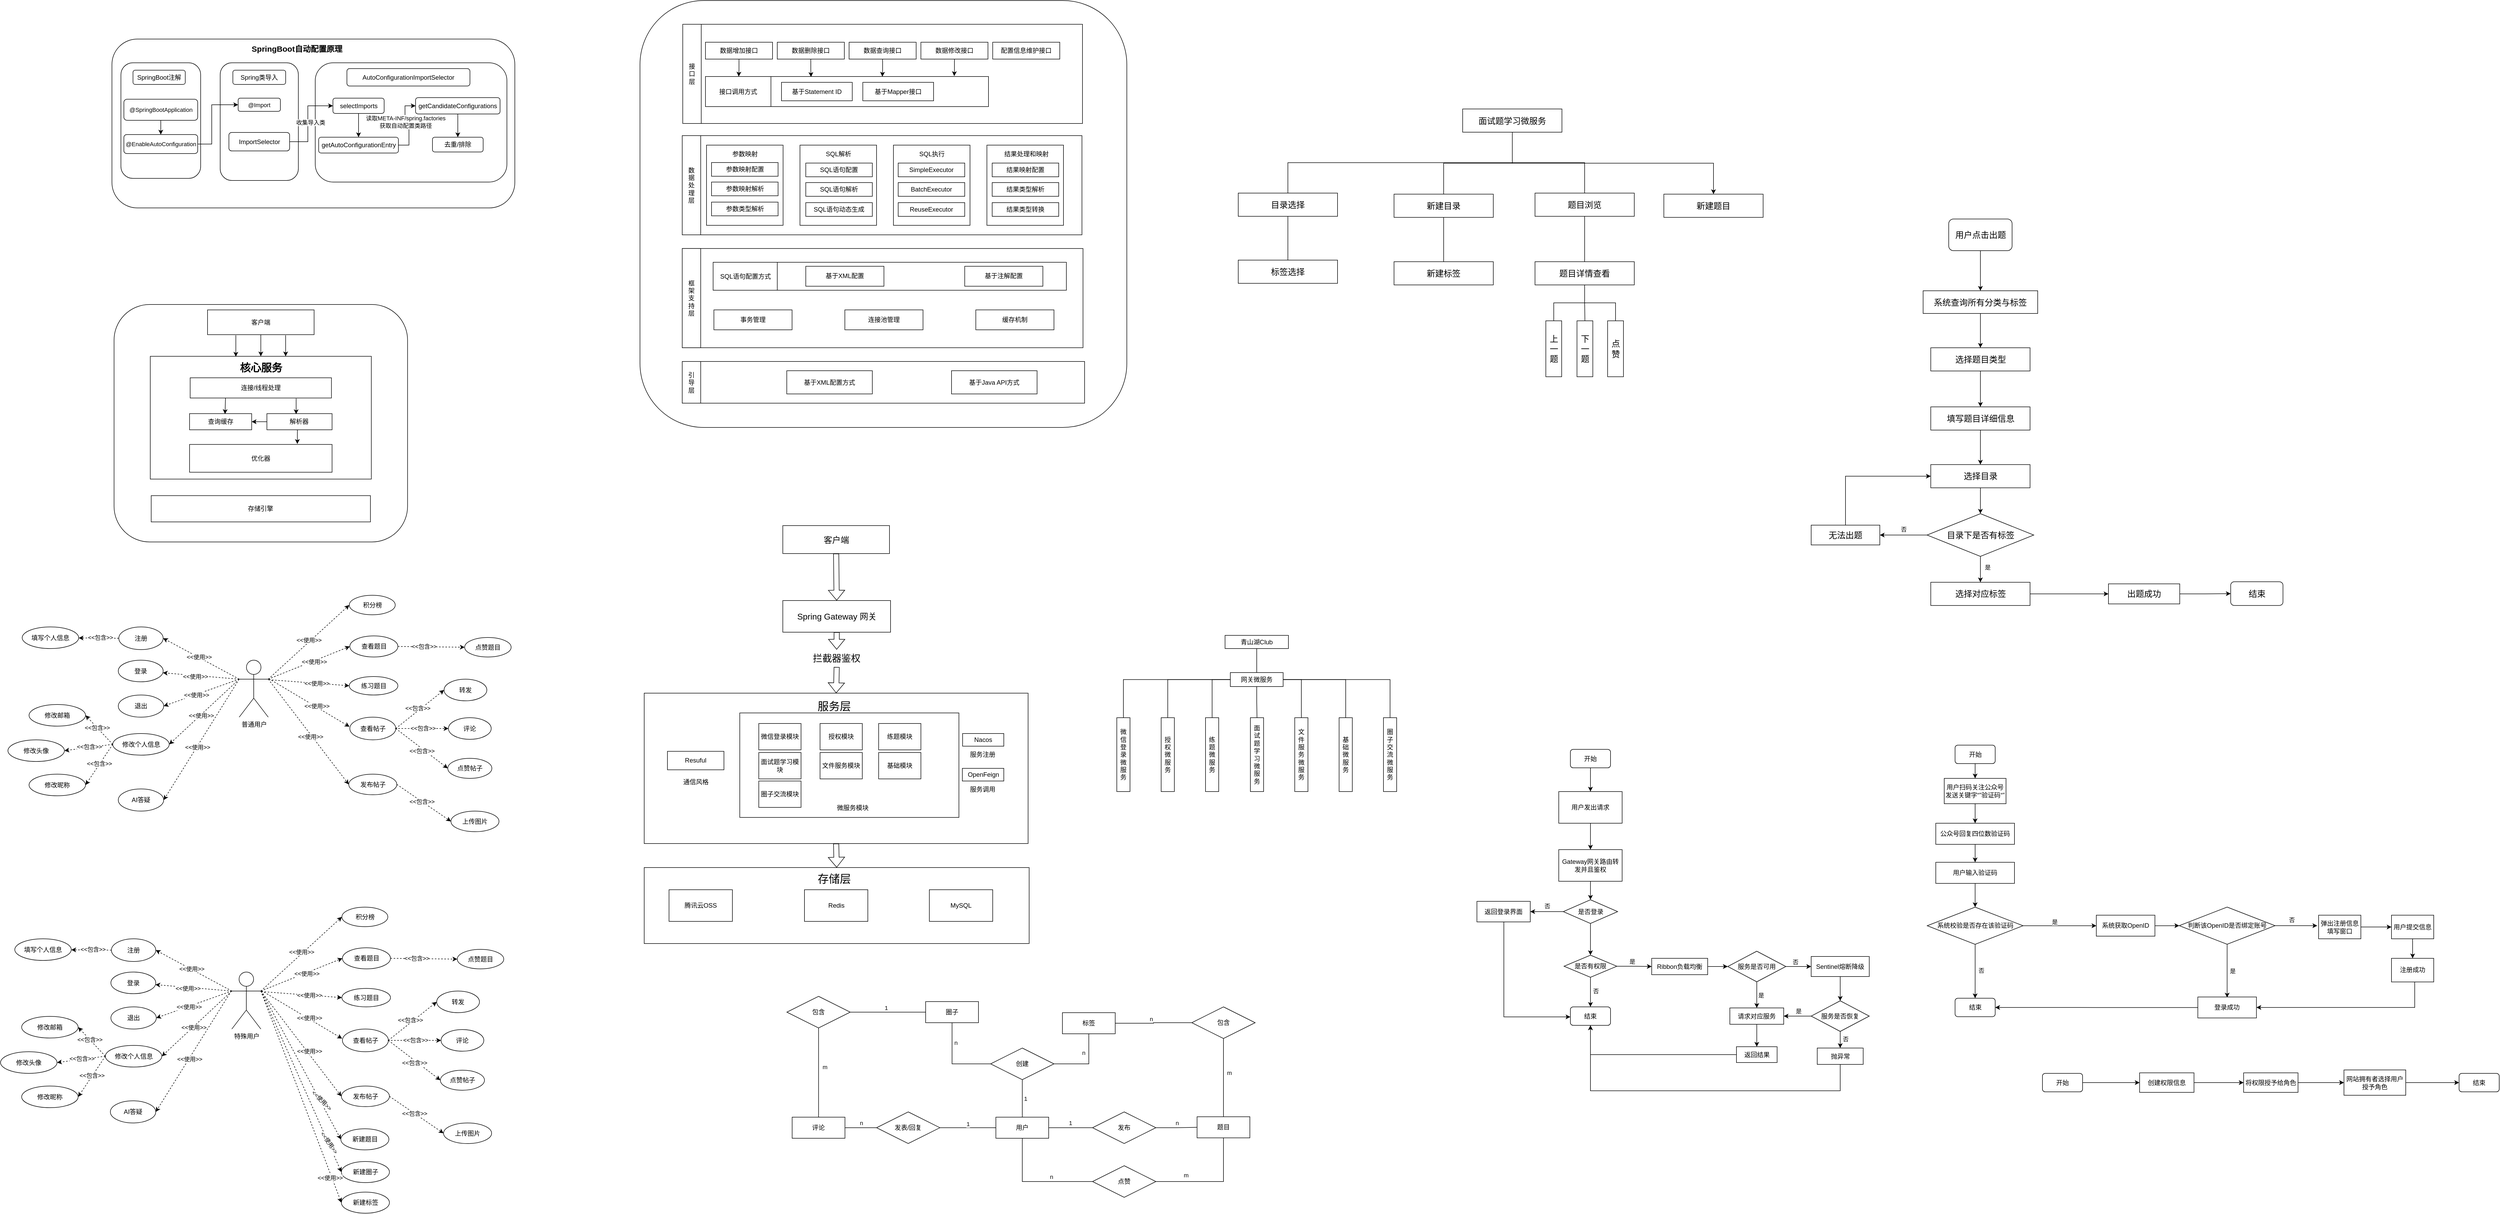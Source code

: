 <mxfile version="26.2.13">
  <diagram id="prtHgNgQTEPvFCAcTncT" name="Page-1">
    <mxGraphModel dx="2003" dy="854" grid="0" gridSize="10" guides="1" tooltips="1" connect="1" arrows="1" fold="1" page="0" pageScale="1" pageWidth="827" pageHeight="1169" math="0" shadow="0">
      <root>
        <mxCell id="0" />
        <mxCell id="1" parent="0" />
        <mxCell id="95ugCbdNIn-Vevr_HL2U-14" value="" style="rounded=0;whiteSpace=wrap;html=1;" vertex="1" parent="1">
          <mxGeometry x="1113" y="1357.5" width="727" height="285" as="geometry" />
        </mxCell>
        <mxCell id="l_rsb31kOrhmw8Uxe1vl-137" value="" style="rounded=1;whiteSpace=wrap;html=1;" parent="1" vertex="1">
          <mxGeometry x="1105" y="45" width="922" height="809" as="geometry" />
        </mxCell>
        <mxCell id="l_rsb31kOrhmw8Uxe1vl-25" value="" style="rounded=1;whiteSpace=wrap;html=1;" parent="1" vertex="1">
          <mxGeometry x="105" y="118" width="763" height="320" as="geometry" />
        </mxCell>
        <mxCell id="l_rsb31kOrhmw8Uxe1vl-27" value="&lt;font style=&quot;font-size: 15px;&quot;&gt;SpringBoot自动配置原理&lt;/font&gt;" style="text;strokeColor=none;fillColor=none;html=1;fontSize=24;fontStyle=1;verticalAlign=middle;align=center;" parent="1" vertex="1">
          <mxGeometry x="349" y="113" width="211" height="41" as="geometry" />
        </mxCell>
        <mxCell id="l_rsb31kOrhmw8Uxe1vl-32" value="" style="group" parent="1" vertex="1" connectable="0">
          <mxGeometry x="122" y="163" width="151" height="219" as="geometry" />
        </mxCell>
        <mxCell id="l_rsb31kOrhmw8Uxe1vl-29" value="" style="rounded=1;whiteSpace=wrap;html=1;" parent="l_rsb31kOrhmw8Uxe1vl-32" vertex="1">
          <mxGeometry width="151" height="219" as="geometry" />
        </mxCell>
        <mxCell id="l_rsb31kOrhmw8Uxe1vl-26" value="SpringBoot注解" style="rounded=1;whiteSpace=wrap;html=1;align=center;" parent="l_rsb31kOrhmw8Uxe1vl-32" vertex="1">
          <mxGeometry x="22.87" y="14" width="99" height="27" as="geometry" />
        </mxCell>
        <mxCell id="l_rsb31kOrhmw8Uxe1vl-45" value="" style="edgeStyle=orthogonalEdgeStyle;rounded=0;orthogonalLoop=1;jettySize=auto;html=1;" parent="l_rsb31kOrhmw8Uxe1vl-32" source="l_rsb31kOrhmw8Uxe1vl-30" target="l_rsb31kOrhmw8Uxe1vl-31" edge="1">
          <mxGeometry relative="1" as="geometry" />
        </mxCell>
        <mxCell id="l_rsb31kOrhmw8Uxe1vl-30" value="&lt;font style=&quot;font-size: 11px;&quot;&gt;@SpringBootApplication&lt;/font&gt;" style="rounded=1;whiteSpace=wrap;html=1;" parent="l_rsb31kOrhmw8Uxe1vl-32" vertex="1">
          <mxGeometry x="5.62" y="69" width="139.75" height="40" as="geometry" />
        </mxCell>
        <mxCell id="l_rsb31kOrhmw8Uxe1vl-31" value="&lt;font style=&quot;font-size: 11px;&quot;&gt;@EnableAutoConfiguration&lt;/font&gt;" style="rounded=1;whiteSpace=wrap;html=1;" parent="l_rsb31kOrhmw8Uxe1vl-32" vertex="1">
          <mxGeometry x="5.62" y="136" width="139.75" height="36" as="geometry" />
        </mxCell>
        <mxCell id="l_rsb31kOrhmw8Uxe1vl-33" value="" style="rounded=1;whiteSpace=wrap;html=1;" parent="1" vertex="1">
          <mxGeometry x="310" y="163" width="148" height="223" as="geometry" />
        </mxCell>
        <mxCell id="l_rsb31kOrhmw8Uxe1vl-34" value="Spring类导入" style="rounded=1;whiteSpace=wrap;html=1;" parent="1" vertex="1">
          <mxGeometry x="334" y="177" width="100" height="27" as="geometry" />
        </mxCell>
        <mxCell id="l_rsb31kOrhmw8Uxe1vl-35" value="&lt;font style=&quot;font-size: 11px;&quot;&gt;@Import&lt;/font&gt;" style="rounded=1;whiteSpace=wrap;html=1;" parent="1" vertex="1">
          <mxGeometry x="344" y="230" width="80" height="25" as="geometry" />
        </mxCell>
        <mxCell id="l_rsb31kOrhmw8Uxe1vl-36" value="ImportSelector" style="rounded=1;whiteSpace=wrap;html=1;" parent="1" vertex="1">
          <mxGeometry x="326.5" y="295" width="115" height="35" as="geometry" />
        </mxCell>
        <mxCell id="l_rsb31kOrhmw8Uxe1vl-37" value="" style="rounded=1;whiteSpace=wrap;html=1;" parent="1" vertex="1">
          <mxGeometry x="490" y="163" width="363" height="226" as="geometry" />
        </mxCell>
        <mxCell id="l_rsb31kOrhmw8Uxe1vl-48" value="" style="edgeStyle=orthogonalEdgeStyle;rounded=0;orthogonalLoop=1;jettySize=auto;html=1;entryX=0;entryY=0.5;entryDx=0;entryDy=0;" parent="1" source="l_rsb31kOrhmw8Uxe1vl-36" target="l_rsb31kOrhmw8Uxe1vl-39" edge="1">
          <mxGeometry relative="1" as="geometry">
            <Array as="points">
              <mxPoint x="476" y="313" />
              <mxPoint x="476" y="245" />
            </Array>
          </mxGeometry>
        </mxCell>
        <mxCell id="l_rsb31kOrhmw8Uxe1vl-53" value="收集导入类" style="edgeLabel;html=1;align=center;verticalAlign=middle;resizable=0;points=[];" parent="l_rsb31kOrhmw8Uxe1vl-48" vertex="1" connectable="0">
          <mxGeometry x="-0.06" y="2" relative="1" as="geometry">
            <mxPoint x="7" y="-1" as="offset" />
          </mxGeometry>
        </mxCell>
        <mxCell id="l_rsb31kOrhmw8Uxe1vl-38" value="AutoConfigurationImportSelector" style="rounded=1;whiteSpace=wrap;html=1;" parent="1" vertex="1">
          <mxGeometry x="550" y="174" width="233" height="33" as="geometry" />
        </mxCell>
        <mxCell id="l_rsb31kOrhmw8Uxe1vl-49" value="" style="edgeStyle=orthogonalEdgeStyle;rounded=0;orthogonalLoop=1;jettySize=auto;html=1;" parent="1" source="l_rsb31kOrhmw8Uxe1vl-39" target="l_rsb31kOrhmw8Uxe1vl-41" edge="1">
          <mxGeometry relative="1" as="geometry" />
        </mxCell>
        <mxCell id="l_rsb31kOrhmw8Uxe1vl-39" value="selectImports" style="rounded=1;whiteSpace=wrap;html=1;" parent="1" vertex="1">
          <mxGeometry x="523.5" y="230" width="97" height="29" as="geometry" />
        </mxCell>
        <mxCell id="l_rsb31kOrhmw8Uxe1vl-52" value="" style="edgeStyle=orthogonalEdgeStyle;rounded=0;orthogonalLoop=1;jettySize=auto;html=1;entryX=0;entryY=0.5;entryDx=0;entryDy=0;" parent="1" source="l_rsb31kOrhmw8Uxe1vl-41" target="l_rsb31kOrhmw8Uxe1vl-42" edge="1">
          <mxGeometry relative="1" as="geometry" />
        </mxCell>
        <mxCell id="l_rsb31kOrhmw8Uxe1vl-54" value="读取META-INF/spring.factories&lt;br&gt;获取自动配置类路径" style="edgeLabel;html=1;align=center;verticalAlign=middle;resizable=0;points=[];" parent="l_rsb31kOrhmw8Uxe1vl-52" vertex="1" connectable="0">
          <mxGeometry x="0.169" y="-1" relative="1" as="geometry">
            <mxPoint as="offset" />
          </mxGeometry>
        </mxCell>
        <mxCell id="l_rsb31kOrhmw8Uxe1vl-41" value="getAutoConfigurationEntry" style="rounded=1;whiteSpace=wrap;html=1;" parent="1" vertex="1">
          <mxGeometry x="496.5" y="304" width="151" height="30" as="geometry" />
        </mxCell>
        <mxCell id="l_rsb31kOrhmw8Uxe1vl-50" value="" style="edgeStyle=orthogonalEdgeStyle;rounded=0;orthogonalLoop=1;jettySize=auto;html=1;" parent="1" source="l_rsb31kOrhmw8Uxe1vl-42" target="l_rsb31kOrhmw8Uxe1vl-43" edge="1">
          <mxGeometry relative="1" as="geometry" />
        </mxCell>
        <mxCell id="l_rsb31kOrhmw8Uxe1vl-42" value="getCandidateConfigurations" style="rounded=1;whiteSpace=wrap;html=1;" parent="1" vertex="1">
          <mxGeometry x="680" y="229" width="160" height="31" as="geometry" />
        </mxCell>
        <mxCell id="l_rsb31kOrhmw8Uxe1vl-43" value="去重/排除" style="rounded=1;whiteSpace=wrap;html=1;" parent="1" vertex="1">
          <mxGeometry x="712" y="304" width="96" height="28" as="geometry" />
        </mxCell>
        <mxCell id="l_rsb31kOrhmw8Uxe1vl-47" value="" style="edgeStyle=orthogonalEdgeStyle;rounded=0;orthogonalLoop=1;jettySize=auto;html=1;entryX=0;entryY=0.5;entryDx=0;entryDy=0;" parent="1" source="l_rsb31kOrhmw8Uxe1vl-31" target="l_rsb31kOrhmw8Uxe1vl-35" edge="1">
          <mxGeometry relative="1" as="geometry">
            <Array as="points">
              <mxPoint x="294" y="317" />
              <mxPoint x="294" y="242" />
            </Array>
          </mxGeometry>
        </mxCell>
        <mxCell id="l_rsb31kOrhmw8Uxe1vl-74" value="" style="rounded=1;whiteSpace=wrap;html=1;" parent="1" vertex="1">
          <mxGeometry x="109.002" y="620.997" width="555.847" height="450.0" as="geometry" />
        </mxCell>
        <mxCell id="l_rsb31kOrhmw8Uxe1vl-57" value="客户端" style="rounded=0;whiteSpace=wrap;html=1;" parent="1" vertex="1">
          <mxGeometry x="286.025" y="631.257" width="201.812" height="46.915" as="geometry" />
        </mxCell>
        <mxCell id="l_rsb31kOrhmw8Uxe1vl-58" value="" style="rounded=0;whiteSpace=wrap;html=1;" parent="1" vertex="1">
          <mxGeometry x="177.62" y="719.207" width="418.615" height="232.66" as="geometry" />
        </mxCell>
        <mxCell id="l_rsb31kOrhmw8Uxe1vl-59" value="&lt;font style=&quot;font-size: 20px;&quot;&gt;核心服务&lt;/font&gt;" style="text;strokeColor=none;fillColor=none;html=1;fontSize=24;fontStyle=1;verticalAlign=middle;align=center;" parent="1" vertex="1">
          <mxGeometry x="305.053" y="722.487" width="163.756" height="35.426" as="geometry" />
        </mxCell>
        <mxCell id="l_rsb31kOrhmw8Uxe1vl-60" value="连接/线程处理" style="rounded=0;whiteSpace=wrap;html=1;" parent="1" vertex="1">
          <mxGeometry x="253.15" y="759.914" width="267.545" height="38.298" as="geometry" />
        </mxCell>
        <mxCell id="l_rsb31kOrhmw8Uxe1vl-61" value="查询缓存" style="rounded=0;whiteSpace=wrap;html=1;" parent="1" vertex="1">
          <mxGeometry x="252.0" y="827.806" width="117.627" height="30.638" as="geometry" />
        </mxCell>
        <mxCell id="l_rsb31kOrhmw8Uxe1vl-73" value="" style="edgeStyle=orthogonalEdgeStyle;rounded=0;orthogonalLoop=1;jettySize=auto;html=1;" parent="1" source="l_rsb31kOrhmw8Uxe1vl-62" target="l_rsb31kOrhmw8Uxe1vl-61" edge="1">
          <mxGeometry relative="1" as="geometry" />
        </mxCell>
        <mxCell id="l_rsb31kOrhmw8Uxe1vl-62" value="解析器" style="rounded=0;whiteSpace=wrap;html=1;" parent="1" vertex="1">
          <mxGeometry x="398.458" y="827.806" width="123.393" height="30.638" as="geometry" />
        </mxCell>
        <mxCell id="l_rsb31kOrhmw8Uxe1vl-63" value="优化器" style="rounded=0;whiteSpace=wrap;html=1;" parent="1" vertex="1">
          <mxGeometry x="252.0" y="886.21" width="269.851" height="52.66" as="geometry" />
        </mxCell>
        <mxCell id="l_rsb31kOrhmw8Uxe1vl-64" value="存储引擎" style="rounded=0;whiteSpace=wrap;html=1;" parent="1" vertex="1">
          <mxGeometry x="179.35" y="983.214" width="415.155" height="49.787" as="geometry" />
        </mxCell>
        <mxCell id="l_rsb31kOrhmw8Uxe1vl-67" value="" style="endArrow=classic;html=1;rounded=0;exitX=0.5;exitY=1;exitDx=0;exitDy=0;entryX=0.5;entryY=0;entryDx=0;entryDy=0;" parent="1" source="l_rsb31kOrhmw8Uxe1vl-57" target="l_rsb31kOrhmw8Uxe1vl-58" edge="1">
          <mxGeometry width="50" height="50" relative="1" as="geometry">
            <mxPoint x="365.581" y="697.593" as="sourcePoint" />
            <mxPoint x="328.112" y="737.806" as="targetPoint" />
          </mxGeometry>
        </mxCell>
        <mxCell id="l_rsb31kOrhmw8Uxe1vl-68" value="" style="endArrow=classic;html=1;rounded=0;exitX=0.5;exitY=1;exitDx=0;exitDy=0;" parent="1" edge="1">
          <mxGeometry width="50" height="50" relative="1" as="geometry">
            <mxPoint x="433.927" y="679.401" as="sourcePoint" />
            <mxPoint x="433.93" y="719.21" as="targetPoint" />
          </mxGeometry>
        </mxCell>
        <mxCell id="l_rsb31kOrhmw8Uxe1vl-69" value="" style="endArrow=classic;html=1;rounded=0;exitX=0.5;exitY=1;exitDx=0;exitDy=0;entryX=0.387;entryY=0.003;entryDx=0;entryDy=0;entryPerimeter=0;" parent="1" target="l_rsb31kOrhmw8Uxe1vl-58" edge="1">
          <mxGeometry width="50" height="50" relative="1" as="geometry">
            <mxPoint x="339.644" y="679.401" as="sourcePoint" />
            <mxPoint x="339.644" y="722.487" as="targetPoint" />
          </mxGeometry>
        </mxCell>
        <mxCell id="l_rsb31kOrhmw8Uxe1vl-70" value="" style="endArrow=classic;html=1;rounded=0;exitX=0.25;exitY=1;exitDx=0;exitDy=0;entryX=0.571;entryY=0.024;entryDx=0;entryDy=0;entryPerimeter=0;" parent="1" source="l_rsb31kOrhmw8Uxe1vl-60" target="l_rsb31kOrhmw8Uxe1vl-61" edge="1">
          <mxGeometry width="50" height="50" relative="1" as="geometry">
            <mxPoint x="320.04" y="802.912" as="sourcePoint" />
            <mxPoint x="320.04" y="845.997" as="targetPoint" />
          </mxGeometry>
        </mxCell>
        <mxCell id="l_rsb31kOrhmw8Uxe1vl-71" value="" style="endArrow=classic;html=1;rounded=0;exitX=0.25;exitY=1;exitDx=0;exitDy=0;entryX=0.571;entryY=0.024;entryDx=0;entryDy=0;entryPerimeter=0;" parent="1" edge="1">
          <mxGeometry width="50" height="50" relative="1" as="geometry">
            <mxPoint x="453.835" y="799.082" as="sourcePoint" />
            <mxPoint x="453.835" y="828.763" as="targetPoint" />
          </mxGeometry>
        </mxCell>
        <mxCell id="l_rsb31kOrhmw8Uxe1vl-72" value="" style="endArrow=classic;html=1;rounded=0;exitX=0.468;exitY=1.004;exitDx=0;exitDy=0;exitPerimeter=0;" parent="1" source="l_rsb31kOrhmw8Uxe1vl-62" edge="1">
          <mxGeometry width="50" height="50" relative="1" as="geometry">
            <mxPoint x="456.118" y="863.231" as="sourcePoint" />
            <mxPoint x="456.118" y="885.253" as="targetPoint" />
          </mxGeometry>
        </mxCell>
        <mxCell id="l_rsb31kOrhmw8Uxe1vl-78" value="" style="rounded=0;whiteSpace=wrap;html=1;" parent="1" vertex="1">
          <mxGeometry x="1185" y="301" width="757" height="188" as="geometry" />
        </mxCell>
        <mxCell id="l_rsb31kOrhmw8Uxe1vl-79" value="" style="rounded=0;whiteSpace=wrap;html=1;" parent="1" vertex="1">
          <mxGeometry x="1186" y="90" width="757" height="188" as="geometry" />
        </mxCell>
        <mxCell id="l_rsb31kOrhmw8Uxe1vl-80" value="" style="rounded=0;whiteSpace=wrap;html=1;" parent="1" vertex="1">
          <mxGeometry x="1185" y="729" width="762" height="79" as="geometry" />
        </mxCell>
        <mxCell id="l_rsb31kOrhmw8Uxe1vl-81" value="" style="rounded=0;whiteSpace=wrap;html=1;" parent="1" vertex="1">
          <mxGeometry x="1185" y="514.91" width="759" height="188" as="geometry" />
        </mxCell>
        <mxCell id="l_rsb31kOrhmw8Uxe1vl-94" value="" style="edgeStyle=orthogonalEdgeStyle;rounded=0;orthogonalLoop=1;jettySize=auto;html=1;" parent="1" source="l_rsb31kOrhmw8Uxe1vl-82" target="l_rsb31kOrhmw8Uxe1vl-88" edge="1">
          <mxGeometry relative="1" as="geometry">
            <Array as="points">
              <mxPoint x="1293" y="176" />
              <mxPoint x="1292" y="176" />
            </Array>
          </mxGeometry>
        </mxCell>
        <mxCell id="l_rsb31kOrhmw8Uxe1vl-82" value="数据增加接口" style="rounded=0;whiteSpace=wrap;html=1;" parent="1" vertex="1">
          <mxGeometry x="1229" y="124" width="127" height="32" as="geometry" />
        </mxCell>
        <mxCell id="l_rsb31kOrhmw8Uxe1vl-90" value="" style="edgeStyle=orthogonalEdgeStyle;rounded=0;orthogonalLoop=1;jettySize=auto;html=1;entryX=0.373;entryY=0.015;entryDx=0;entryDy=0;entryPerimeter=0;" parent="1" source="l_rsb31kOrhmw8Uxe1vl-83" target="l_rsb31kOrhmw8Uxe1vl-87" edge="1">
          <mxGeometry relative="1" as="geometry" />
        </mxCell>
        <mxCell id="l_rsb31kOrhmw8Uxe1vl-83" value="数据删除接口" style="rounded=0;whiteSpace=wrap;html=1;" parent="1" vertex="1">
          <mxGeometry x="1365" y="124" width="127" height="32" as="geometry" />
        </mxCell>
        <mxCell id="l_rsb31kOrhmw8Uxe1vl-91" value="" style="edgeStyle=orthogonalEdgeStyle;rounded=0;orthogonalLoop=1;jettySize=auto;html=1;entryX=0.625;entryY=0.004;entryDx=0;entryDy=0;entryPerimeter=0;" parent="1" source="l_rsb31kOrhmw8Uxe1vl-84" target="l_rsb31kOrhmw8Uxe1vl-87" edge="1">
          <mxGeometry relative="1" as="geometry" />
        </mxCell>
        <mxCell id="l_rsb31kOrhmw8Uxe1vl-84" value="数据查询接口" style="rounded=0;whiteSpace=wrap;html=1;" parent="1" vertex="1">
          <mxGeometry x="1501" y="124" width="127" height="32" as="geometry" />
        </mxCell>
        <mxCell id="l_rsb31kOrhmw8Uxe1vl-92" value="" style="edgeStyle=orthogonalEdgeStyle;rounded=0;orthogonalLoop=1;jettySize=auto;html=1;entryX=0.879;entryY=-0.015;entryDx=0;entryDy=0;entryPerimeter=0;" parent="1" source="l_rsb31kOrhmw8Uxe1vl-85" target="l_rsb31kOrhmw8Uxe1vl-87" edge="1">
          <mxGeometry relative="1" as="geometry" />
        </mxCell>
        <mxCell id="l_rsb31kOrhmw8Uxe1vl-85" value="数据修改接口" style="rounded=0;whiteSpace=wrap;html=1;" parent="1" vertex="1">
          <mxGeometry x="1637" y="124" width="127" height="32" as="geometry" />
        </mxCell>
        <mxCell id="l_rsb31kOrhmw8Uxe1vl-86" value="配置信息维护接口" style="rounded=0;whiteSpace=wrap;html=1;" parent="1" vertex="1">
          <mxGeometry x="1773" y="124" width="127" height="32" as="geometry" />
        </mxCell>
        <mxCell id="l_rsb31kOrhmw8Uxe1vl-87" value="" style="rounded=0;whiteSpace=wrap;html=1;" parent="1" vertex="1">
          <mxGeometry x="1229" y="189" width="536" height="57" as="geometry" />
        </mxCell>
        <mxCell id="l_rsb31kOrhmw8Uxe1vl-88" value="接口调用方式" style="rounded=0;whiteSpace=wrap;html=1;" parent="1" vertex="1">
          <mxGeometry x="1229" y="189" width="124" height="57" as="geometry" />
        </mxCell>
        <mxCell id="l_rsb31kOrhmw8Uxe1vl-95" value="基于Statement ID" style="rounded=0;whiteSpace=wrap;html=1;" parent="1" vertex="1">
          <mxGeometry x="1373" y="200" width="134" height="35" as="geometry" />
        </mxCell>
        <mxCell id="l_rsb31kOrhmw8Uxe1vl-96" value="基于Mapper接口" style="rounded=0;whiteSpace=wrap;html=1;" parent="1" vertex="1">
          <mxGeometry x="1527" y="200" width="134" height="35" as="geometry" />
        </mxCell>
        <mxCell id="l_rsb31kOrhmw8Uxe1vl-97" value="接&lt;br&gt;口&lt;br&gt;层" style="rounded=0;whiteSpace=wrap;html=1;align=center;" parent="1" vertex="1">
          <mxGeometry x="1186" y="90" width="35" height="188" as="geometry" />
        </mxCell>
        <mxCell id="l_rsb31kOrhmw8Uxe1vl-98" value="数&lt;br&gt;据&lt;br&gt;处&lt;br&gt;理&lt;br&gt;层" style="rounded=0;whiteSpace=wrap;html=1;" parent="1" vertex="1">
          <mxGeometry x="1185" y="301" width="35" height="188" as="geometry" />
        </mxCell>
        <mxCell id="l_rsb31kOrhmw8Uxe1vl-99" value="框&lt;br&gt;架&lt;br&gt;支&lt;br&gt;持&lt;br&gt;层" style="rounded=0;whiteSpace=wrap;html=1;" parent="1" vertex="1">
          <mxGeometry x="1185" y="514.91" width="35" height="188" as="geometry" />
        </mxCell>
        <mxCell id="l_rsb31kOrhmw8Uxe1vl-100" value="引&lt;br&gt;导&lt;br&gt;层" style="rounded=0;whiteSpace=wrap;html=1;" parent="1" vertex="1">
          <mxGeometry x="1185" y="729" width="35" height="79" as="geometry" />
        </mxCell>
        <mxCell id="l_rsb31kOrhmw8Uxe1vl-101" value="" style="rounded=0;whiteSpace=wrap;html=1;" parent="1" vertex="1">
          <mxGeometry x="1231" y="319" width="145" height="152" as="geometry" />
        </mxCell>
        <mxCell id="l_rsb31kOrhmw8Uxe1vl-102" value="" style="rounded=0;whiteSpace=wrap;html=1;" parent="1" vertex="1">
          <mxGeometry x="1408" y="319" width="145" height="152" as="geometry" />
        </mxCell>
        <mxCell id="l_rsb31kOrhmw8Uxe1vl-103" value="" style="rounded=0;whiteSpace=wrap;html=1;" parent="1" vertex="1">
          <mxGeometry x="1585" y="319" width="145" height="152" as="geometry" />
        </mxCell>
        <mxCell id="l_rsb31kOrhmw8Uxe1vl-104" value="" style="rounded=0;whiteSpace=wrap;html=1;" parent="1" vertex="1">
          <mxGeometry x="1762" y="319" width="145" height="152" as="geometry" />
        </mxCell>
        <UserObject label="参数映射" placeholders="1" name="Variable" id="l_rsb31kOrhmw8Uxe1vl-105">
          <mxCell style="text;html=1;strokeColor=none;fillColor=none;align=center;verticalAlign=middle;whiteSpace=wrap;overflow=hidden;" parent="1" vertex="1">
            <mxGeometry x="1263.5" y="326" width="80" height="20" as="geometry" />
          </mxCell>
        </UserObject>
        <UserObject label="SQL解析" placeholders="1" name="Variable" id="l_rsb31kOrhmw8Uxe1vl-106">
          <mxCell style="text;html=1;strokeColor=none;fillColor=none;align=center;verticalAlign=middle;whiteSpace=wrap;overflow=hidden;" parent="1" vertex="1">
            <mxGeometry x="1440.5" y="326" width="80" height="20" as="geometry" />
          </mxCell>
        </UserObject>
        <UserObject label="SQL执行" placeholders="1" name="Variable" id="l_rsb31kOrhmw8Uxe1vl-107">
          <mxCell style="text;html=1;strokeColor=none;fillColor=none;align=center;verticalAlign=middle;whiteSpace=wrap;overflow=hidden;" parent="1" vertex="1">
            <mxGeometry x="1617.5" y="326" width="80" height="20" as="geometry" />
          </mxCell>
        </UserObject>
        <UserObject label="结果处理和映射" placeholders="1" name="Variable" id="l_rsb31kOrhmw8Uxe1vl-108">
          <mxCell style="text;html=1;strokeColor=none;fillColor=none;align=center;verticalAlign=middle;whiteSpace=wrap;overflow=hidden;" parent="1" vertex="1">
            <mxGeometry x="1788.75" y="326" width="95.5" height="20" as="geometry" />
          </mxCell>
        </UserObject>
        <mxCell id="l_rsb31kOrhmw8Uxe1vl-113" value="" style="group" parent="1" vertex="1" connectable="0">
          <mxGeometry x="1240.5" y="352" width="126" height="101" as="geometry" />
        </mxCell>
        <mxCell id="l_rsb31kOrhmw8Uxe1vl-109" value="参数映射配置" style="rounded=0;whiteSpace=wrap;html=1;" parent="l_rsb31kOrhmw8Uxe1vl-113" vertex="1">
          <mxGeometry width="126" height="26" as="geometry" />
        </mxCell>
        <mxCell id="l_rsb31kOrhmw8Uxe1vl-110" value="参数映射解析" style="rounded=0;whiteSpace=wrap;html=1;" parent="l_rsb31kOrhmw8Uxe1vl-113" vertex="1">
          <mxGeometry y="37" width="126" height="26" as="geometry" />
        </mxCell>
        <mxCell id="l_rsb31kOrhmw8Uxe1vl-111" value="参数类型解析" style="rounded=0;whiteSpace=wrap;html=1;" parent="l_rsb31kOrhmw8Uxe1vl-113" vertex="1">
          <mxGeometry y="75" width="126" height="26" as="geometry" />
        </mxCell>
        <mxCell id="l_rsb31kOrhmw8Uxe1vl-115" value="" style="group" parent="1" vertex="1" connectable="0">
          <mxGeometry x="1419" y="353" width="126" height="101" as="geometry" />
        </mxCell>
        <mxCell id="l_rsb31kOrhmw8Uxe1vl-116" value="SQL语句配置" style="rounded=0;whiteSpace=wrap;html=1;" parent="l_rsb31kOrhmw8Uxe1vl-115" vertex="1">
          <mxGeometry width="126" height="26" as="geometry" />
        </mxCell>
        <mxCell id="l_rsb31kOrhmw8Uxe1vl-117" value="SQL语句解析" style="rounded=0;whiteSpace=wrap;html=1;" parent="l_rsb31kOrhmw8Uxe1vl-115" vertex="1">
          <mxGeometry y="37" width="126" height="26" as="geometry" />
        </mxCell>
        <mxCell id="l_rsb31kOrhmw8Uxe1vl-118" value="SQL语句动态生成" style="rounded=0;whiteSpace=wrap;html=1;" parent="l_rsb31kOrhmw8Uxe1vl-115" vertex="1">
          <mxGeometry y="75" width="126" height="26" as="geometry" />
        </mxCell>
        <mxCell id="l_rsb31kOrhmw8Uxe1vl-119" value="" style="group" parent="1" vertex="1" connectable="0">
          <mxGeometry x="1594" y="353" width="126" height="101" as="geometry" />
        </mxCell>
        <mxCell id="l_rsb31kOrhmw8Uxe1vl-120" value="SimpleExecutor" style="rounded=0;whiteSpace=wrap;html=1;" parent="l_rsb31kOrhmw8Uxe1vl-119" vertex="1">
          <mxGeometry width="126" height="26" as="geometry" />
        </mxCell>
        <mxCell id="l_rsb31kOrhmw8Uxe1vl-121" value="BatchExecutor" style="rounded=0;whiteSpace=wrap;html=1;" parent="l_rsb31kOrhmw8Uxe1vl-119" vertex="1">
          <mxGeometry y="37" width="126" height="26" as="geometry" />
        </mxCell>
        <mxCell id="l_rsb31kOrhmw8Uxe1vl-122" value="ReuseExecutor" style="rounded=0;whiteSpace=wrap;html=1;" parent="l_rsb31kOrhmw8Uxe1vl-119" vertex="1">
          <mxGeometry y="75" width="126" height="26" as="geometry" />
        </mxCell>
        <mxCell id="l_rsb31kOrhmw8Uxe1vl-123" value="" style="group" parent="1" vertex="1" connectable="0">
          <mxGeometry x="1772" y="353" width="126" height="101" as="geometry" />
        </mxCell>
        <mxCell id="l_rsb31kOrhmw8Uxe1vl-124" value="结果映射配置" style="rounded=0;whiteSpace=wrap;html=1;" parent="l_rsb31kOrhmw8Uxe1vl-123" vertex="1">
          <mxGeometry width="126" height="26" as="geometry" />
        </mxCell>
        <mxCell id="l_rsb31kOrhmw8Uxe1vl-125" value="结果类型解析" style="rounded=0;whiteSpace=wrap;html=1;" parent="l_rsb31kOrhmw8Uxe1vl-123" vertex="1">
          <mxGeometry y="37" width="126" height="26" as="geometry" />
        </mxCell>
        <mxCell id="l_rsb31kOrhmw8Uxe1vl-126" value="结果类型转换" style="rounded=0;whiteSpace=wrap;html=1;" parent="l_rsb31kOrhmw8Uxe1vl-123" vertex="1">
          <mxGeometry y="75" width="126" height="26" as="geometry" />
        </mxCell>
        <mxCell id="l_rsb31kOrhmw8Uxe1vl-128" value="" style="rounded=0;whiteSpace=wrap;html=1;" parent="1" vertex="1">
          <mxGeometry x="1245" y="541" width="667.5" height="53" as="geometry" />
        </mxCell>
        <mxCell id="l_rsb31kOrhmw8Uxe1vl-129" value="SQL语句配置方式" style="rounded=0;whiteSpace=wrap;html=1;" parent="1" vertex="1">
          <mxGeometry x="1243.5" y="541" width="121.5" height="53" as="geometry" />
        </mxCell>
        <mxCell id="l_rsb31kOrhmw8Uxe1vl-130" value="基于XML配置" style="rounded=0;whiteSpace=wrap;html=1;" parent="1" vertex="1">
          <mxGeometry x="1419" y="548.6" width="148" height="37.79" as="geometry" />
        </mxCell>
        <mxCell id="l_rsb31kOrhmw8Uxe1vl-131" value="基于注解配置" style="rounded=0;whiteSpace=wrap;html=1;" parent="1" vertex="1">
          <mxGeometry x="1720" y="548.6" width="148" height="37.79" as="geometry" />
        </mxCell>
        <mxCell id="l_rsb31kOrhmw8Uxe1vl-132" value="事务管理" style="rounded=0;whiteSpace=wrap;html=1;" parent="1" vertex="1">
          <mxGeometry x="1245" y="631.21" width="148" height="37.79" as="geometry" />
        </mxCell>
        <mxCell id="l_rsb31kOrhmw8Uxe1vl-133" value="连接池管理" style="rounded=0;whiteSpace=wrap;html=1;" parent="1" vertex="1">
          <mxGeometry x="1493" y="631.21" width="148" height="37.79" as="geometry" />
        </mxCell>
        <mxCell id="l_rsb31kOrhmw8Uxe1vl-134" value="缓存机制" style="rounded=0;whiteSpace=wrap;html=1;" parent="1" vertex="1">
          <mxGeometry x="1741" y="631.21" width="148" height="37.79" as="geometry" />
        </mxCell>
        <mxCell id="l_rsb31kOrhmw8Uxe1vl-135" value="基于XML配置方式" style="rounded=0;whiteSpace=wrap;html=1;" parent="1" vertex="1">
          <mxGeometry x="1383" y="746.5" width="162" height="44" as="geometry" />
        </mxCell>
        <mxCell id="l_rsb31kOrhmw8Uxe1vl-136" value="基于Java API方式" style="rounded=0;whiteSpace=wrap;html=1;" parent="1" vertex="1">
          <mxGeometry x="1695" y="746.5" width="162" height="44" as="geometry" />
        </mxCell>
        <mxCell id="l_rsb31kOrhmw8Uxe1vl-138" value="普通用户" style="shape=umlActor;verticalLabelPosition=bottom;verticalAlign=top;html=1;outlineConnect=0;" parent="1" vertex="1">
          <mxGeometry x="346" y="1295" width="55" height="108" as="geometry" />
        </mxCell>
        <mxCell id="l_rsb31kOrhmw8Uxe1vl-142" value="积分榜" style="ellipse;whiteSpace=wrap;html=1;" parent="1" vertex="1">
          <mxGeometry x="554.5" y="1172" width="87" height="37" as="geometry" />
        </mxCell>
        <mxCell id="l_rsb31kOrhmw8Uxe1vl-143" value="练习题目" style="ellipse;whiteSpace=wrap;html=1;" parent="1" vertex="1">
          <mxGeometry x="554.5" y="1326" width="92" height="35" as="geometry" />
        </mxCell>
        <mxCell id="l_rsb31kOrhmw8Uxe1vl-144" value="注册" style="ellipse;whiteSpace=wrap;html=1;" parent="1" vertex="1">
          <mxGeometry x="118" y="1232" width="84" height="43" as="geometry" />
        </mxCell>
        <mxCell id="l_rsb31kOrhmw8Uxe1vl-145" value="发布帖子" style="ellipse;whiteSpace=wrap;html=1;" parent="1" vertex="1">
          <mxGeometry x="553.5" y="1511" width="91" height="39" as="geometry" />
        </mxCell>
        <mxCell id="l_rsb31kOrhmw8Uxe1vl-146" value="查看帖子" style="ellipse;whiteSpace=wrap;html=1;" parent="1" vertex="1">
          <mxGeometry x="555.5" y="1403" width="87" height="43" as="geometry" />
        </mxCell>
        <mxCell id="l_rsb31kOrhmw8Uxe1vl-147" value="查看题目" style="ellipse;whiteSpace=wrap;html=1;" parent="1" vertex="1">
          <mxGeometry x="555.5" y="1249" width="91" height="40" as="geometry" />
        </mxCell>
        <mxCell id="l_rsb31kOrhmw8Uxe1vl-148" value="登录" style="ellipse;whiteSpace=wrap;html=1;" parent="1" vertex="1">
          <mxGeometry x="117" y="1295" width="85" height="41" as="geometry" />
        </mxCell>
        <mxCell id="l_rsb31kOrhmw8Uxe1vl-149" value="修改个人信息" style="ellipse;whiteSpace=wrap;html=1;" parent="1" vertex="1">
          <mxGeometry x="106.5" y="1434" width="107" height="41" as="geometry" />
        </mxCell>
        <mxCell id="l_rsb31kOrhmw8Uxe1vl-150" value="退出" style="ellipse;whiteSpace=wrap;html=1;" parent="1" vertex="1">
          <mxGeometry x="117" y="1361" width="86" height="42" as="geometry" />
        </mxCell>
        <mxCell id="l_rsb31kOrhmw8Uxe1vl-152" value="点赞题目" style="ellipse;whiteSpace=wrap;html=1;" parent="1" vertex="1">
          <mxGeometry x="773" y="1252" width="88" height="37" as="geometry" />
        </mxCell>
        <mxCell id="l_rsb31kOrhmw8Uxe1vl-153" value="转发" style="ellipse;whiteSpace=wrap;html=1;" parent="1" vertex="1">
          <mxGeometry x="734" y="1331" width="81" height="41" as="geometry" />
        </mxCell>
        <mxCell id="l_rsb31kOrhmw8Uxe1vl-154" value="点赞帖子" style="ellipse;whiteSpace=wrap;html=1;" parent="1" vertex="1">
          <mxGeometry x="741" y="1481" width="83.5" height="38" as="geometry" />
        </mxCell>
        <mxCell id="l_rsb31kOrhmw8Uxe1vl-155" value="修改邮箱" style="ellipse;whiteSpace=wrap;html=1;" parent="1" vertex="1">
          <mxGeometry x="-52" y="1379" width="107" height="41" as="geometry" />
        </mxCell>
        <mxCell id="l_rsb31kOrhmw8Uxe1vl-156" value="修改头像" style="ellipse;whiteSpace=wrap;html=1;" parent="1" vertex="1">
          <mxGeometry x="-92" y="1446" width="107" height="41" as="geometry" />
        </mxCell>
        <mxCell id="l_rsb31kOrhmw8Uxe1vl-157" value="修改昵称" style="ellipse;whiteSpace=wrap;html=1;" parent="1" vertex="1">
          <mxGeometry x="-52" y="1511" width="107" height="41" as="geometry" />
        </mxCell>
        <mxCell id="l_rsb31kOrhmw8Uxe1vl-158" value="上传图片" style="ellipse;whiteSpace=wrap;html=1;" parent="1" vertex="1">
          <mxGeometry x="747" y="1581" width="91" height="39" as="geometry" />
        </mxCell>
        <mxCell id="l_rsb31kOrhmw8Uxe1vl-160" value="" style="endArrow=classic;html=1;rounded=0;dashed=1;entryX=0;entryY=0.5;entryDx=0;entryDy=0;" parent="1" target="l_rsb31kOrhmw8Uxe1vl-142" edge="1">
          <mxGeometry width="50" height="50" relative="1" as="geometry">
            <mxPoint x="401" y="1331" as="sourcePoint" />
            <mxPoint x="451" y="1281" as="targetPoint" />
          </mxGeometry>
        </mxCell>
        <mxCell id="l_rsb31kOrhmw8Uxe1vl-161" value="" style="endArrow=classic;html=1;rounded=0;dashed=1;entryX=0;entryY=0.5;entryDx=0;entryDy=0;exitX=1;exitY=0.333;exitDx=0;exitDy=0;exitPerimeter=0;" parent="1" source="l_rsb31kOrhmw8Uxe1vl-138" target="l_rsb31kOrhmw8Uxe1vl-147" edge="1">
          <mxGeometry width="50" height="50" relative="1" as="geometry">
            <mxPoint x="401" y="1337" as="sourcePoint" />
            <mxPoint x="564" y="1200" as="targetPoint" />
          </mxGeometry>
        </mxCell>
        <mxCell id="l_rsb31kOrhmw8Uxe1vl-162" value="" style="endArrow=classic;html=1;rounded=0;dashed=1;entryX=0;entryY=0.5;entryDx=0;entryDy=0;" parent="1" target="l_rsb31kOrhmw8Uxe1vl-143" edge="1">
          <mxGeometry width="50" height="50" relative="1" as="geometry">
            <mxPoint x="402" y="1332" as="sourcePoint" />
            <mxPoint x="574" y="1210" as="targetPoint" />
          </mxGeometry>
        </mxCell>
        <mxCell id="l_rsb31kOrhmw8Uxe1vl-163" value="" style="endArrow=classic;html=1;rounded=0;dashed=1;entryX=-0.007;entryY=0.421;entryDx=0;entryDy=0;entryPerimeter=0;" parent="1" target="l_rsb31kOrhmw8Uxe1vl-146" edge="1">
          <mxGeometry width="50" height="50" relative="1" as="geometry">
            <mxPoint x="402" y="1330" as="sourcePoint" />
            <mxPoint x="584" y="1220" as="targetPoint" />
          </mxGeometry>
        </mxCell>
        <mxCell id="l_rsb31kOrhmw8Uxe1vl-164" value="" style="endArrow=classic;html=1;rounded=0;dashed=1;entryX=0;entryY=0.5;entryDx=0;entryDy=0;exitX=1;exitY=0.333;exitDx=0;exitDy=0;exitPerimeter=0;" parent="1" source="l_rsb31kOrhmw8Uxe1vl-138" target="l_rsb31kOrhmw8Uxe1vl-145" edge="1">
          <mxGeometry width="50" height="50" relative="1" as="geometry">
            <mxPoint x="412" y="1340" as="sourcePoint" />
            <mxPoint x="565" y="1431" as="targetPoint" />
          </mxGeometry>
        </mxCell>
        <mxCell id="l_rsb31kOrhmw8Uxe1vl-165" value="" style="endArrow=classic;html=1;rounded=0;dashed=1;entryX=1;entryY=0.5;entryDx=0;entryDy=0;exitX=0;exitY=0.333;exitDx=0;exitDy=0;exitPerimeter=0;" parent="1" source="l_rsb31kOrhmw8Uxe1vl-138" target="l_rsb31kOrhmw8Uxe1vl-144" edge="1">
          <mxGeometry width="50" height="50" relative="1" as="geometry">
            <mxPoint x="411" y="1341" as="sourcePoint" />
            <mxPoint x="564" y="1201" as="targetPoint" />
          </mxGeometry>
        </mxCell>
        <mxCell id="l_rsb31kOrhmw8Uxe1vl-166" value="" style="endArrow=classic;html=1;rounded=0;dashed=1;exitX=0;exitY=0.333;exitDx=0;exitDy=0;exitPerimeter=0;" parent="1" source="l_rsb31kOrhmw8Uxe1vl-138" target="l_rsb31kOrhmw8Uxe1vl-148" edge="1">
          <mxGeometry width="50" height="50" relative="1" as="geometry">
            <mxPoint x="421" y="1351" as="sourcePoint" />
            <mxPoint x="574" y="1211" as="targetPoint" />
          </mxGeometry>
        </mxCell>
        <mxCell id="l_rsb31kOrhmw8Uxe1vl-167" value="" style="endArrow=classic;html=1;rounded=0;dashed=1;entryX=1;entryY=0.5;entryDx=0;entryDy=0;exitX=0;exitY=0.333;exitDx=0;exitDy=0;exitPerimeter=0;" parent="1" source="l_rsb31kOrhmw8Uxe1vl-138" target="l_rsb31kOrhmw8Uxe1vl-150" edge="1">
          <mxGeometry width="50" height="50" relative="1" as="geometry">
            <mxPoint x="431" y="1361" as="sourcePoint" />
            <mxPoint x="584" y="1221" as="targetPoint" />
          </mxGeometry>
        </mxCell>
        <mxCell id="l_rsb31kOrhmw8Uxe1vl-168" value="" style="endArrow=classic;html=1;rounded=0;dashed=1;entryX=1;entryY=0.5;entryDx=0;entryDy=0;exitX=0;exitY=0.333;exitDx=0;exitDy=0;exitPerimeter=0;" parent="1" source="l_rsb31kOrhmw8Uxe1vl-138" target="l_rsb31kOrhmw8Uxe1vl-149" edge="1">
          <mxGeometry width="50" height="50" relative="1" as="geometry">
            <mxPoint x="441" y="1371" as="sourcePoint" />
            <mxPoint x="594" y="1231" as="targetPoint" />
          </mxGeometry>
        </mxCell>
        <mxCell id="l_rsb31kOrhmw8Uxe1vl-180" value="&amp;lt;&amp;lt;使用&amp;gt;&amp;gt;" style="edgeLabel;html=1;align=center;verticalAlign=middle;resizable=0;points=[];textShadow=0;" parent="l_rsb31kOrhmw8Uxe1vl-168" vertex="1" connectable="0">
          <mxGeometry x="0.126" y="-3" relative="1" as="geometry">
            <mxPoint x="4" y="1" as="offset" />
          </mxGeometry>
        </mxCell>
        <mxCell id="l_rsb31kOrhmw8Uxe1vl-169" value="" style="endArrow=classic;html=1;rounded=0;dashed=1;entryX=0;entryY=0.5;entryDx=0;entryDy=0;exitX=1;exitY=0.5;exitDx=0;exitDy=0;" parent="1" source="l_rsb31kOrhmw8Uxe1vl-147" target="l_rsb31kOrhmw8Uxe1vl-152" edge="1">
          <mxGeometry width="50" height="50" relative="1" as="geometry">
            <mxPoint x="451" y="1381" as="sourcePoint" />
            <mxPoint x="604" y="1241" as="targetPoint" />
          </mxGeometry>
        </mxCell>
        <mxCell id="l_rsb31kOrhmw8Uxe1vl-171" value="" style="endArrow=classic;html=1;rounded=0;dashed=1;entryX=0;entryY=0.5;entryDx=0;entryDy=0;exitX=1;exitY=0.5;exitDx=0;exitDy=0;" parent="1" source="l_rsb31kOrhmw8Uxe1vl-146" target="l_rsb31kOrhmw8Uxe1vl-153" edge="1">
          <mxGeometry width="50" height="50" relative="1" as="geometry">
            <mxPoint x="657" y="1279" as="sourcePoint" />
            <mxPoint x="726" y="1278" as="targetPoint" />
          </mxGeometry>
        </mxCell>
        <mxCell id="l_rsb31kOrhmw8Uxe1vl-172" value="" style="endArrow=classic;html=1;rounded=0;dashed=1;entryX=0;entryY=0.5;entryDx=0;entryDy=0;exitX=1;exitY=0.5;exitDx=0;exitDy=0;" parent="1" source="l_rsb31kOrhmw8Uxe1vl-146" target="l_rsb31kOrhmw8Uxe1vl-154" edge="1">
          <mxGeometry width="50" height="50" relative="1" as="geometry">
            <mxPoint x="667" y="1289" as="sourcePoint" />
            <mxPoint x="736" y="1288" as="targetPoint" />
          </mxGeometry>
        </mxCell>
        <mxCell id="l_rsb31kOrhmw8Uxe1vl-173" value="" style="endArrow=classic;html=1;rounded=0;dashed=1;entryX=0;entryY=0.5;entryDx=0;entryDy=0;exitX=1;exitY=0.5;exitDx=0;exitDy=0;" parent="1" source="l_rsb31kOrhmw8Uxe1vl-145" target="l_rsb31kOrhmw8Uxe1vl-158" edge="1">
          <mxGeometry width="50" height="50" relative="1" as="geometry">
            <mxPoint x="677" y="1299" as="sourcePoint" />
            <mxPoint x="746" y="1298" as="targetPoint" />
          </mxGeometry>
        </mxCell>
        <mxCell id="l_rsb31kOrhmw8Uxe1vl-174" value="" style="endArrow=classic;html=1;rounded=0;dashed=1;entryX=1;entryY=0.5;entryDx=0;entryDy=0;exitX=0;exitY=0.5;exitDx=0;exitDy=0;" parent="1" source="l_rsb31kOrhmw8Uxe1vl-149" target="l_rsb31kOrhmw8Uxe1vl-155" edge="1">
          <mxGeometry width="50" height="50" relative="1" as="geometry">
            <mxPoint x="32" y="1349.5" as="sourcePoint" />
            <mxPoint x="101" y="1348.5" as="targetPoint" />
          </mxGeometry>
        </mxCell>
        <mxCell id="l_rsb31kOrhmw8Uxe1vl-177" value="&amp;lt;&amp;lt;包含&amp;gt;&amp;gt;" style="edgeLabel;html=1;align=center;verticalAlign=middle;resizable=0;points=[];textShadow=0;labelBackgroundColor=default;" parent="l_rsb31kOrhmw8Uxe1vl-174" vertex="1" connectable="0">
          <mxGeometry x="0.166" relative="1" as="geometry">
            <mxPoint as="offset" />
          </mxGeometry>
        </mxCell>
        <mxCell id="l_rsb31kOrhmw8Uxe1vl-175" value="" style="endArrow=classic;html=1;rounded=0;dashed=1;entryX=1;entryY=0.5;entryDx=0;entryDy=0;exitX=0;exitY=0.5;exitDx=0;exitDy=0;" parent="1" source="l_rsb31kOrhmw8Uxe1vl-149" target="l_rsb31kOrhmw8Uxe1vl-156" edge="1">
          <mxGeometry width="50" height="50" relative="1" as="geometry">
            <mxPoint x="105" y="1518" as="sourcePoint" />
            <mxPoint x="174" y="1517" as="targetPoint" />
          </mxGeometry>
        </mxCell>
        <mxCell id="l_rsb31kOrhmw8Uxe1vl-176" value="" style="endArrow=classic;html=1;rounded=0;dashed=1;entryX=1;entryY=0.5;entryDx=0;entryDy=0;exitX=0;exitY=0.5;exitDx=0;exitDy=0;" parent="1" source="l_rsb31kOrhmw8Uxe1vl-149" target="l_rsb31kOrhmw8Uxe1vl-157" edge="1">
          <mxGeometry width="50" height="50" relative="1" as="geometry">
            <mxPoint x="128" y="1512" as="sourcePoint" />
            <mxPoint x="197" y="1511" as="targetPoint" />
          </mxGeometry>
        </mxCell>
        <mxCell id="l_rsb31kOrhmw8Uxe1vl-179" value="&amp;lt;&amp;lt;包含&amp;gt;&amp;gt;" style="edgeLabel;align=center;verticalAlign=middle;resizable=0;points=[];fontColor=default;labelBorderColor=none;html=1;labelBackgroundColor=default;" parent="l_rsb31kOrhmw8Uxe1vl-176" vertex="1" connectable="0">
          <mxGeometry x="-0.054" y="-1" relative="1" as="geometry">
            <mxPoint as="offset" />
          </mxGeometry>
        </mxCell>
        <mxCell id="l_rsb31kOrhmw8Uxe1vl-178" value="&lt;span style=&quot;background-color: light-dark(#ffffff, var(--ge-dark-color, #121212));&quot;&gt;&amp;lt;&amp;lt;包含&amp;gt;&amp;gt;&lt;/span&gt;" style="edgeLabel;html=1;align=center;verticalAlign=middle;resizable=0;points=[];textShadow=0;labelBackgroundColor=none;" parent="1" vertex="1" connectable="0">
          <mxGeometry x="61.996" y="1459.002" as="geometry" />
        </mxCell>
        <mxCell id="l_rsb31kOrhmw8Uxe1vl-181" value="&amp;lt;&amp;lt;使用&amp;gt;&amp;gt;" style="edgeLabel;html=1;align=center;verticalAlign=middle;resizable=0;points=[];textShadow=0;" parent="1" vertex="1" connectable="0">
          <mxGeometry x="264.999" y="1360.997" as="geometry" />
        </mxCell>
        <mxCell id="l_rsb31kOrhmw8Uxe1vl-182" value="&amp;lt;&amp;lt;使用&amp;gt;&amp;gt;" style="edgeLabel;html=1;align=center;verticalAlign=middle;resizable=0;points=[];textShadow=0;" parent="1" vertex="1" connectable="0">
          <mxGeometry x="262.999" y="1325.997" as="geometry" />
        </mxCell>
        <mxCell id="l_rsb31kOrhmw8Uxe1vl-183" value="&amp;lt;&amp;lt;使用&amp;gt;&amp;gt;" style="edgeLabel;html=1;align=center;verticalAlign=middle;resizable=0;points=[];textShadow=0;" parent="1" vertex="1" connectable="0">
          <mxGeometry x="269.999" y="1288.997" as="geometry" />
        </mxCell>
        <mxCell id="l_rsb31kOrhmw8Uxe1vl-184" value="&amp;lt;&amp;lt;使用&amp;gt;&amp;gt;" style="edgeLabel;html=1;align=center;verticalAlign=middle;resizable=0;points=[];textShadow=0;" parent="1" vertex="1" connectable="0">
          <mxGeometry x="477.999" y="1256.997" as="geometry" />
        </mxCell>
        <mxCell id="l_rsb31kOrhmw8Uxe1vl-185" value="&amp;lt;&amp;lt;使用&amp;gt;&amp;gt;" style="edgeLabel;html=1;align=center;verticalAlign=middle;resizable=0;points=[];textShadow=0;" parent="1" vertex="1" connectable="0">
          <mxGeometry x="487.839" y="1297.997" as="geometry" />
        </mxCell>
        <mxCell id="l_rsb31kOrhmw8Uxe1vl-186" value="&amp;lt;&amp;lt;使用&amp;gt;&amp;gt;" style="edgeLabel;html=1;align=center;verticalAlign=middle;resizable=0;points=[];textShadow=0;" parent="1" vertex="1" connectable="0">
          <mxGeometry x="492.999" y="1338.997" as="geometry" />
        </mxCell>
        <mxCell id="l_rsb31kOrhmw8Uxe1vl-187" value="&amp;lt;&amp;lt;使用&amp;gt;&amp;gt;" style="edgeLabel;html=1;align=center;verticalAlign=middle;resizable=0;points=[];textShadow=0;" parent="1" vertex="1" connectable="0">
          <mxGeometry x="492.999" y="1381.997" as="geometry" />
        </mxCell>
        <mxCell id="l_rsb31kOrhmw8Uxe1vl-188" value="&amp;lt;&amp;lt;使用&amp;gt;&amp;gt;" style="edgeLabel;html=1;align=center;verticalAlign=middle;resizable=0;points=[];textShadow=0;" parent="1" vertex="1" connectable="0">
          <mxGeometry x="480.999" y="1439.997" as="geometry" />
        </mxCell>
        <mxCell id="l_rsb31kOrhmw8Uxe1vl-189" value="&amp;lt;&amp;lt;包含&amp;gt;&amp;gt;" style="edgeLabel;html=1;align=center;verticalAlign=middle;resizable=0;points=[];textShadow=0;labelBackgroundColor=default;" parent="1" vertex="1" connectable="0">
          <mxGeometry x="683.996" y="1386.002" as="geometry" />
        </mxCell>
        <mxCell id="l_rsb31kOrhmw8Uxe1vl-190" value="&amp;lt;&amp;lt;包含&amp;gt;&amp;gt;" style="edgeLabel;html=1;align=center;verticalAlign=middle;resizable=0;points=[];textShadow=0;labelBackgroundColor=default;" parent="1" vertex="1" connectable="0">
          <mxGeometry x="691.996" y="1466.502" as="geometry" />
        </mxCell>
        <mxCell id="l_rsb31kOrhmw8Uxe1vl-191" value="&amp;lt;&amp;lt;包含&amp;gt;&amp;gt;" style="edgeLabel;html=1;align=center;verticalAlign=middle;resizable=0;points=[];textShadow=0;labelBackgroundColor=default;" parent="1" vertex="1" connectable="0">
          <mxGeometry x="691.996" y="1563.002" as="geometry" />
        </mxCell>
        <mxCell id="l_rsb31kOrhmw8Uxe1vl-192" value="&amp;lt;&amp;lt;包含&amp;gt;&amp;gt;" style="edgeLabel;html=1;align=center;verticalAlign=middle;resizable=0;points=[];textShadow=0;labelBackgroundColor=default;" parent="1" vertex="1" connectable="0">
          <mxGeometry x="695.996" y="1269.002" as="geometry" />
        </mxCell>
        <mxCell id="l_rsb31kOrhmw8Uxe1vl-193" value="评论" style="ellipse;whiteSpace=wrap;html=1;" parent="1" vertex="1">
          <mxGeometry x="742.25" y="1404" width="81" height="41" as="geometry" />
        </mxCell>
        <mxCell id="l_rsb31kOrhmw8Uxe1vl-194" value="" style="endArrow=classic;html=1;rounded=0;dashed=1;entryX=0;entryY=0.5;entryDx=0;entryDy=0;exitX=0.987;exitY=0.499;exitDx=0;exitDy=0;exitPerimeter=0;" parent="1" source="l_rsb31kOrhmw8Uxe1vl-146" target="l_rsb31kOrhmw8Uxe1vl-193" edge="1">
          <mxGeometry width="50" height="50" relative="1" as="geometry">
            <mxPoint x="664.85" y="1434" as="sourcePoint" />
            <mxPoint x="765.85" y="1374" as="targetPoint" />
          </mxGeometry>
        </mxCell>
        <mxCell id="l_rsb31kOrhmw8Uxe1vl-195" value="&amp;lt;&amp;lt;包含&amp;gt;&amp;gt;" style="edgeLabel;html=1;align=center;verticalAlign=middle;resizable=0;points=[];textShadow=0;labelBackgroundColor=default;" parent="1" vertex="1" connectable="0">
          <mxGeometry x="691.996" y="1399.502" as="geometry">
            <mxPoint x="2" y="24" as="offset" />
          </mxGeometry>
        </mxCell>
        <mxCell id="l_rsb31kOrhmw8Uxe1vl-196" value="填写个人信息" style="ellipse;whiteSpace=wrap;html=1;" parent="1" vertex="1">
          <mxGeometry x="-65" y="1232" width="107" height="41" as="geometry" />
        </mxCell>
        <mxCell id="l_rsb31kOrhmw8Uxe1vl-197" value="" style="endArrow=classic;html=1;rounded=0;dashed=1;exitX=0;exitY=0.5;exitDx=0;exitDy=0;" parent="1" source="l_rsb31kOrhmw8Uxe1vl-144" target="l_rsb31kOrhmw8Uxe1vl-196" edge="1">
          <mxGeometry width="50" height="50" relative="1" as="geometry">
            <mxPoint x="92" y="1193" as="sourcePoint" />
            <mxPoint x="218" y="1195" as="targetPoint" />
          </mxGeometry>
        </mxCell>
        <mxCell id="l_rsb31kOrhmw8Uxe1vl-198" value="&amp;lt;&amp;lt;包含&amp;gt;&amp;gt;" style="edgeLabel;html=1;align=center;verticalAlign=middle;resizable=0;points=[];" parent="l_rsb31kOrhmw8Uxe1vl-197" vertex="1" connectable="0">
          <mxGeometry x="-0.072" y="-1" relative="1" as="geometry">
            <mxPoint as="offset" />
          </mxGeometry>
        </mxCell>
        <mxCell id="l_rsb31kOrhmw8Uxe1vl-203" value="特殊用户" style="shape=umlActor;verticalLabelPosition=bottom;verticalAlign=top;html=1;outlineConnect=0;" parent="1" vertex="1">
          <mxGeometry x="332" y="1886" width="55" height="108" as="geometry" />
        </mxCell>
        <mxCell id="l_rsb31kOrhmw8Uxe1vl-204" value="积分榜" style="ellipse;whiteSpace=wrap;html=1;" parent="1" vertex="1">
          <mxGeometry x="540.5" y="1763" width="87" height="37" as="geometry" />
        </mxCell>
        <mxCell id="l_rsb31kOrhmw8Uxe1vl-205" value="练习题目" style="ellipse;whiteSpace=wrap;html=1;" parent="1" vertex="1">
          <mxGeometry x="540.5" y="1917" width="92" height="35" as="geometry" />
        </mxCell>
        <mxCell id="l_rsb31kOrhmw8Uxe1vl-206" value="注册" style="ellipse;whiteSpace=wrap;html=1;" parent="1" vertex="1">
          <mxGeometry x="104" y="1823" width="84" height="43" as="geometry" />
        </mxCell>
        <mxCell id="l_rsb31kOrhmw8Uxe1vl-207" value="发布帖子" style="ellipse;whiteSpace=wrap;html=1;" parent="1" vertex="1">
          <mxGeometry x="539.5" y="2102" width="91" height="39" as="geometry" />
        </mxCell>
        <mxCell id="l_rsb31kOrhmw8Uxe1vl-208" value="查看帖子" style="ellipse;whiteSpace=wrap;html=1;" parent="1" vertex="1">
          <mxGeometry x="541.5" y="1994" width="87" height="43" as="geometry" />
        </mxCell>
        <mxCell id="l_rsb31kOrhmw8Uxe1vl-209" value="查看题目" style="ellipse;whiteSpace=wrap;html=1;" parent="1" vertex="1">
          <mxGeometry x="541.5" y="1840" width="91" height="40" as="geometry" />
        </mxCell>
        <mxCell id="l_rsb31kOrhmw8Uxe1vl-210" value="登录" style="ellipse;whiteSpace=wrap;html=1;" parent="1" vertex="1">
          <mxGeometry x="103" y="1886" width="85" height="41" as="geometry" />
        </mxCell>
        <mxCell id="l_rsb31kOrhmw8Uxe1vl-211" value="修改个人信息" style="ellipse;whiteSpace=wrap;html=1;" parent="1" vertex="1">
          <mxGeometry x="92.5" y="2025" width="107" height="41" as="geometry" />
        </mxCell>
        <mxCell id="l_rsb31kOrhmw8Uxe1vl-212" value="退出" style="ellipse;whiteSpace=wrap;html=1;" parent="1" vertex="1">
          <mxGeometry x="103" y="1952" width="86" height="42" as="geometry" />
        </mxCell>
        <mxCell id="l_rsb31kOrhmw8Uxe1vl-213" value="点赞题目" style="ellipse;whiteSpace=wrap;html=1;" parent="1" vertex="1">
          <mxGeometry x="759" y="1843" width="88" height="37" as="geometry" />
        </mxCell>
        <mxCell id="l_rsb31kOrhmw8Uxe1vl-214" value="转发" style="ellipse;whiteSpace=wrap;html=1;" parent="1" vertex="1">
          <mxGeometry x="720" y="1922" width="81" height="41" as="geometry" />
        </mxCell>
        <mxCell id="l_rsb31kOrhmw8Uxe1vl-215" value="点赞帖子" style="ellipse;whiteSpace=wrap;html=1;" parent="1" vertex="1">
          <mxGeometry x="727" y="2072" width="83.5" height="38" as="geometry" />
        </mxCell>
        <mxCell id="l_rsb31kOrhmw8Uxe1vl-216" value="修改邮箱" style="ellipse;whiteSpace=wrap;html=1;" parent="1" vertex="1">
          <mxGeometry x="-66" y="1970" width="107" height="41" as="geometry" />
        </mxCell>
        <mxCell id="l_rsb31kOrhmw8Uxe1vl-217" value="修改头像" style="ellipse;whiteSpace=wrap;html=1;" parent="1" vertex="1">
          <mxGeometry x="-106" y="2037" width="107" height="41" as="geometry" />
        </mxCell>
        <mxCell id="l_rsb31kOrhmw8Uxe1vl-218" value="修改昵称" style="ellipse;whiteSpace=wrap;html=1;" parent="1" vertex="1">
          <mxGeometry x="-66" y="2102" width="107" height="41" as="geometry" />
        </mxCell>
        <mxCell id="l_rsb31kOrhmw8Uxe1vl-219" value="上传图片" style="ellipse;whiteSpace=wrap;html=1;" parent="1" vertex="1">
          <mxGeometry x="733" y="2172" width="91" height="39" as="geometry" />
        </mxCell>
        <mxCell id="l_rsb31kOrhmw8Uxe1vl-220" value="" style="endArrow=classic;html=1;rounded=0;dashed=1;entryX=0;entryY=0.5;entryDx=0;entryDy=0;" parent="1" target="l_rsb31kOrhmw8Uxe1vl-204" edge="1">
          <mxGeometry width="50" height="50" relative="1" as="geometry">
            <mxPoint x="387" y="1922" as="sourcePoint" />
            <mxPoint x="437" y="1872" as="targetPoint" />
          </mxGeometry>
        </mxCell>
        <mxCell id="l_rsb31kOrhmw8Uxe1vl-221" value="" style="endArrow=classic;html=1;rounded=0;dashed=1;entryX=0;entryY=0.5;entryDx=0;entryDy=0;exitX=1;exitY=0.333;exitDx=0;exitDy=0;exitPerimeter=0;" parent="1" source="l_rsb31kOrhmw8Uxe1vl-203" target="l_rsb31kOrhmw8Uxe1vl-209" edge="1">
          <mxGeometry width="50" height="50" relative="1" as="geometry">
            <mxPoint x="387" y="1928" as="sourcePoint" />
            <mxPoint x="550" y="1791" as="targetPoint" />
          </mxGeometry>
        </mxCell>
        <mxCell id="l_rsb31kOrhmw8Uxe1vl-222" value="" style="endArrow=classic;html=1;rounded=0;dashed=1;entryX=0;entryY=0.5;entryDx=0;entryDy=0;" parent="1" target="l_rsb31kOrhmw8Uxe1vl-205" edge="1">
          <mxGeometry width="50" height="50" relative="1" as="geometry">
            <mxPoint x="388" y="1923" as="sourcePoint" />
            <mxPoint x="560" y="1801" as="targetPoint" />
          </mxGeometry>
        </mxCell>
        <mxCell id="l_rsb31kOrhmw8Uxe1vl-223" value="" style="endArrow=classic;html=1;rounded=0;dashed=1;entryX=-0.007;entryY=0.421;entryDx=0;entryDy=0;entryPerimeter=0;" parent="1" target="l_rsb31kOrhmw8Uxe1vl-208" edge="1">
          <mxGeometry width="50" height="50" relative="1" as="geometry">
            <mxPoint x="388" y="1921" as="sourcePoint" />
            <mxPoint x="570" y="1811" as="targetPoint" />
          </mxGeometry>
        </mxCell>
        <mxCell id="l_rsb31kOrhmw8Uxe1vl-224" value="" style="endArrow=classic;html=1;rounded=0;dashed=1;entryX=0;entryY=0.5;entryDx=0;entryDy=0;exitX=1;exitY=0.333;exitDx=0;exitDy=0;exitPerimeter=0;" parent="1" source="l_rsb31kOrhmw8Uxe1vl-203" target="l_rsb31kOrhmw8Uxe1vl-207" edge="1">
          <mxGeometry width="50" height="50" relative="1" as="geometry">
            <mxPoint x="398" y="1931" as="sourcePoint" />
            <mxPoint x="551" y="2022" as="targetPoint" />
          </mxGeometry>
        </mxCell>
        <mxCell id="l_rsb31kOrhmw8Uxe1vl-225" value="" style="endArrow=classic;html=1;rounded=0;dashed=1;entryX=1;entryY=0.5;entryDx=0;entryDy=0;exitX=0;exitY=0.333;exitDx=0;exitDy=0;exitPerimeter=0;" parent="1" source="l_rsb31kOrhmw8Uxe1vl-203" target="l_rsb31kOrhmw8Uxe1vl-206" edge="1">
          <mxGeometry width="50" height="50" relative="1" as="geometry">
            <mxPoint x="397" y="1932" as="sourcePoint" />
            <mxPoint x="550" y="1792" as="targetPoint" />
          </mxGeometry>
        </mxCell>
        <mxCell id="l_rsb31kOrhmw8Uxe1vl-226" value="" style="endArrow=classic;html=1;rounded=0;dashed=1;exitX=0;exitY=0.333;exitDx=0;exitDy=0;exitPerimeter=0;" parent="1" source="l_rsb31kOrhmw8Uxe1vl-203" target="l_rsb31kOrhmw8Uxe1vl-210" edge="1">
          <mxGeometry width="50" height="50" relative="1" as="geometry">
            <mxPoint x="407" y="1942" as="sourcePoint" />
            <mxPoint x="560" y="1802" as="targetPoint" />
          </mxGeometry>
        </mxCell>
        <mxCell id="l_rsb31kOrhmw8Uxe1vl-227" value="" style="endArrow=classic;html=1;rounded=0;dashed=1;entryX=1;entryY=0.5;entryDx=0;entryDy=0;exitX=0;exitY=0.333;exitDx=0;exitDy=0;exitPerimeter=0;" parent="1" source="l_rsb31kOrhmw8Uxe1vl-203" target="l_rsb31kOrhmw8Uxe1vl-212" edge="1">
          <mxGeometry width="50" height="50" relative="1" as="geometry">
            <mxPoint x="417" y="1952" as="sourcePoint" />
            <mxPoint x="570" y="1812" as="targetPoint" />
          </mxGeometry>
        </mxCell>
        <mxCell id="l_rsb31kOrhmw8Uxe1vl-228" value="" style="endArrow=classic;html=1;rounded=0;dashed=1;entryX=1;entryY=0.5;entryDx=0;entryDy=0;exitX=0;exitY=0.333;exitDx=0;exitDy=0;exitPerimeter=0;" parent="1" source="l_rsb31kOrhmw8Uxe1vl-203" target="l_rsb31kOrhmw8Uxe1vl-211" edge="1">
          <mxGeometry width="50" height="50" relative="1" as="geometry">
            <mxPoint x="427" y="1962" as="sourcePoint" />
            <mxPoint x="580" y="1822" as="targetPoint" />
          </mxGeometry>
        </mxCell>
        <mxCell id="l_rsb31kOrhmw8Uxe1vl-229" value="&amp;lt;&amp;lt;使用&amp;gt;&amp;gt;" style="edgeLabel;html=1;align=center;verticalAlign=middle;resizable=0;points=[];textShadow=0;" parent="l_rsb31kOrhmw8Uxe1vl-228" vertex="1" connectable="0">
          <mxGeometry x="0.126" y="-3" relative="1" as="geometry">
            <mxPoint x="4" y="1" as="offset" />
          </mxGeometry>
        </mxCell>
        <mxCell id="l_rsb31kOrhmw8Uxe1vl-230" value="" style="endArrow=classic;html=1;rounded=0;dashed=1;entryX=0;entryY=0.5;entryDx=0;entryDy=0;exitX=1;exitY=0.5;exitDx=0;exitDy=0;" parent="1" source="l_rsb31kOrhmw8Uxe1vl-209" target="l_rsb31kOrhmw8Uxe1vl-213" edge="1">
          <mxGeometry width="50" height="50" relative="1" as="geometry">
            <mxPoint x="437" y="1972" as="sourcePoint" />
            <mxPoint x="590" y="1832" as="targetPoint" />
          </mxGeometry>
        </mxCell>
        <mxCell id="l_rsb31kOrhmw8Uxe1vl-231" value="" style="endArrow=classic;html=1;rounded=0;dashed=1;entryX=0;entryY=0.5;entryDx=0;entryDy=0;exitX=1;exitY=0.5;exitDx=0;exitDy=0;" parent="1" source="l_rsb31kOrhmw8Uxe1vl-208" target="l_rsb31kOrhmw8Uxe1vl-214" edge="1">
          <mxGeometry width="50" height="50" relative="1" as="geometry">
            <mxPoint x="643" y="1870" as="sourcePoint" />
            <mxPoint x="712" y="1869" as="targetPoint" />
          </mxGeometry>
        </mxCell>
        <mxCell id="l_rsb31kOrhmw8Uxe1vl-232" value="" style="endArrow=classic;html=1;rounded=0;dashed=1;entryX=0;entryY=0.5;entryDx=0;entryDy=0;exitX=1;exitY=0.5;exitDx=0;exitDy=0;" parent="1" source="l_rsb31kOrhmw8Uxe1vl-208" target="l_rsb31kOrhmw8Uxe1vl-215" edge="1">
          <mxGeometry width="50" height="50" relative="1" as="geometry">
            <mxPoint x="653" y="1880" as="sourcePoint" />
            <mxPoint x="722" y="1879" as="targetPoint" />
          </mxGeometry>
        </mxCell>
        <mxCell id="l_rsb31kOrhmw8Uxe1vl-233" value="" style="endArrow=classic;html=1;rounded=0;dashed=1;entryX=0;entryY=0.5;entryDx=0;entryDy=0;exitX=1;exitY=0.5;exitDx=0;exitDy=0;" parent="1" source="l_rsb31kOrhmw8Uxe1vl-207" target="l_rsb31kOrhmw8Uxe1vl-219" edge="1">
          <mxGeometry width="50" height="50" relative="1" as="geometry">
            <mxPoint x="663" y="1890" as="sourcePoint" />
            <mxPoint x="732" y="1889" as="targetPoint" />
          </mxGeometry>
        </mxCell>
        <mxCell id="l_rsb31kOrhmw8Uxe1vl-234" value="" style="endArrow=classic;html=1;rounded=0;dashed=1;entryX=1;entryY=0.5;entryDx=0;entryDy=0;exitX=0;exitY=0.5;exitDx=0;exitDy=0;" parent="1" source="l_rsb31kOrhmw8Uxe1vl-211" target="l_rsb31kOrhmw8Uxe1vl-216" edge="1">
          <mxGeometry width="50" height="50" relative="1" as="geometry">
            <mxPoint x="18" y="1940.5" as="sourcePoint" />
            <mxPoint x="87" y="1939.5" as="targetPoint" />
          </mxGeometry>
        </mxCell>
        <mxCell id="l_rsb31kOrhmw8Uxe1vl-235" value="&amp;lt;&amp;lt;包含&amp;gt;&amp;gt;" style="edgeLabel;html=1;align=center;verticalAlign=middle;resizable=0;points=[];textShadow=0;labelBackgroundColor=default;" parent="l_rsb31kOrhmw8Uxe1vl-234" vertex="1" connectable="0">
          <mxGeometry x="0.166" relative="1" as="geometry">
            <mxPoint as="offset" />
          </mxGeometry>
        </mxCell>
        <mxCell id="l_rsb31kOrhmw8Uxe1vl-236" value="" style="endArrow=classic;html=1;rounded=0;dashed=1;entryX=1;entryY=0.5;entryDx=0;entryDy=0;exitX=0;exitY=0.5;exitDx=0;exitDy=0;" parent="1" source="l_rsb31kOrhmw8Uxe1vl-211" target="l_rsb31kOrhmw8Uxe1vl-217" edge="1">
          <mxGeometry width="50" height="50" relative="1" as="geometry">
            <mxPoint x="91" y="2109" as="sourcePoint" />
            <mxPoint x="160" y="2108" as="targetPoint" />
          </mxGeometry>
        </mxCell>
        <mxCell id="l_rsb31kOrhmw8Uxe1vl-237" value="" style="endArrow=classic;html=1;rounded=0;dashed=1;entryX=1;entryY=0.5;entryDx=0;entryDy=0;exitX=0;exitY=0.5;exitDx=0;exitDy=0;" parent="1" source="l_rsb31kOrhmw8Uxe1vl-211" target="l_rsb31kOrhmw8Uxe1vl-218" edge="1">
          <mxGeometry width="50" height="50" relative="1" as="geometry">
            <mxPoint x="114" y="2103" as="sourcePoint" />
            <mxPoint x="183" y="2102" as="targetPoint" />
          </mxGeometry>
        </mxCell>
        <mxCell id="l_rsb31kOrhmw8Uxe1vl-238" value="&amp;lt;&amp;lt;包含&amp;gt;&amp;gt;" style="edgeLabel;align=center;verticalAlign=middle;resizable=0;points=[];fontColor=default;labelBorderColor=none;html=1;labelBackgroundColor=default;" parent="l_rsb31kOrhmw8Uxe1vl-237" vertex="1" connectable="0">
          <mxGeometry x="-0.054" y="-1" relative="1" as="geometry">
            <mxPoint as="offset" />
          </mxGeometry>
        </mxCell>
        <mxCell id="l_rsb31kOrhmw8Uxe1vl-239" value="&lt;span style=&quot;background-color: light-dark(#ffffff, var(--ge-dark-color, #121212));&quot;&gt;&amp;lt;&amp;lt;包含&amp;gt;&amp;gt;&lt;/span&gt;" style="edgeLabel;html=1;align=center;verticalAlign=middle;resizable=0;points=[];textShadow=0;labelBackgroundColor=none;" parent="1" vertex="1" connectable="0">
          <mxGeometry x="47.996" y="2050.002" as="geometry" />
        </mxCell>
        <mxCell id="l_rsb31kOrhmw8Uxe1vl-240" value="&amp;lt;&amp;lt;使用&amp;gt;&amp;gt;" style="edgeLabel;html=1;align=center;verticalAlign=middle;resizable=0;points=[];textShadow=0;" parent="1" vertex="1" connectable="0">
          <mxGeometry x="250.999" y="1951.997" as="geometry" />
        </mxCell>
        <mxCell id="l_rsb31kOrhmw8Uxe1vl-241" value="&amp;lt;&amp;lt;使用&amp;gt;&amp;gt;" style="edgeLabel;html=1;align=center;verticalAlign=middle;resizable=0;points=[];textShadow=0;" parent="1" vertex="1" connectable="0">
          <mxGeometry x="248.999" y="1916.997" as="geometry" />
        </mxCell>
        <mxCell id="l_rsb31kOrhmw8Uxe1vl-242" value="&amp;lt;&amp;lt;使用&amp;gt;&amp;gt;" style="edgeLabel;html=1;align=center;verticalAlign=middle;resizable=0;points=[];textShadow=0;" parent="1" vertex="1" connectable="0">
          <mxGeometry x="255.999" y="1879.997" as="geometry" />
        </mxCell>
        <mxCell id="l_rsb31kOrhmw8Uxe1vl-243" value="&amp;lt;&amp;lt;使用&amp;gt;&amp;gt;" style="edgeLabel;html=1;align=center;verticalAlign=middle;resizable=0;points=[];textShadow=0;" parent="1" vertex="1" connectable="0">
          <mxGeometry x="463.999" y="1847.997" as="geometry" />
        </mxCell>
        <mxCell id="l_rsb31kOrhmw8Uxe1vl-244" value="&amp;lt;&amp;lt;使用&amp;gt;&amp;gt;" style="edgeLabel;html=1;align=center;verticalAlign=middle;resizable=0;points=[];textShadow=0;" parent="1" vertex="1" connectable="0">
          <mxGeometry x="473.839" y="1888.997" as="geometry" />
        </mxCell>
        <mxCell id="l_rsb31kOrhmw8Uxe1vl-245" value="&amp;lt;&amp;lt;使用&amp;gt;&amp;gt;" style="edgeLabel;html=1;align=center;verticalAlign=middle;resizable=0;points=[];textShadow=0;" parent="1" vertex="1" connectable="0">
          <mxGeometry x="478.999" y="1929.997" as="geometry" />
        </mxCell>
        <mxCell id="l_rsb31kOrhmw8Uxe1vl-246" value="&amp;lt;&amp;lt;使用&amp;gt;&amp;gt;" style="edgeLabel;html=1;align=center;verticalAlign=middle;resizable=0;points=[];textShadow=0;" parent="1" vertex="1" connectable="0">
          <mxGeometry x="478.999" y="1972.997" as="geometry" />
        </mxCell>
        <mxCell id="l_rsb31kOrhmw8Uxe1vl-247" value="&amp;lt;&amp;lt;使用&amp;gt;&amp;gt;" style="edgeLabel;html=1;align=center;verticalAlign=middle;resizable=0;points=[];textShadow=0;" parent="1" vertex="1" connectable="0">
          <mxGeometry x="478.999" y="2035.997" as="geometry" />
        </mxCell>
        <mxCell id="l_rsb31kOrhmw8Uxe1vl-248" value="&amp;lt;&amp;lt;包含&amp;gt;&amp;gt;" style="edgeLabel;html=1;align=center;verticalAlign=middle;resizable=0;points=[];textShadow=0;labelBackgroundColor=default;" parent="1" vertex="1" connectable="0">
          <mxGeometry x="669.996" y="1977.002" as="geometry" />
        </mxCell>
        <mxCell id="l_rsb31kOrhmw8Uxe1vl-249" value="&amp;lt;&amp;lt;包含&amp;gt;&amp;gt;" style="edgeLabel;html=1;align=center;verticalAlign=middle;resizable=0;points=[];textShadow=0;labelBackgroundColor=default;" parent="1" vertex="1" connectable="0">
          <mxGeometry x="677.996" y="2057.502" as="geometry" />
        </mxCell>
        <mxCell id="l_rsb31kOrhmw8Uxe1vl-250" value="&amp;lt;&amp;lt;包含&amp;gt;&amp;gt;" style="edgeLabel;html=1;align=center;verticalAlign=middle;resizable=0;points=[];textShadow=0;labelBackgroundColor=default;" parent="1" vertex="1" connectable="0">
          <mxGeometry x="677.996" y="2154.002" as="geometry" />
        </mxCell>
        <mxCell id="l_rsb31kOrhmw8Uxe1vl-251" value="&amp;lt;&amp;lt;包含&amp;gt;&amp;gt;" style="edgeLabel;html=1;align=center;verticalAlign=middle;resizable=0;points=[];textShadow=0;labelBackgroundColor=default;" parent="1" vertex="1" connectable="0">
          <mxGeometry x="681.996" y="1860.002" as="geometry" />
        </mxCell>
        <mxCell id="l_rsb31kOrhmw8Uxe1vl-252" value="评论" style="ellipse;whiteSpace=wrap;html=1;" parent="1" vertex="1">
          <mxGeometry x="728.25" y="1995" width="81" height="41" as="geometry" />
        </mxCell>
        <mxCell id="l_rsb31kOrhmw8Uxe1vl-253" value="" style="endArrow=classic;html=1;rounded=0;dashed=1;entryX=0;entryY=0.5;entryDx=0;entryDy=0;exitX=0.987;exitY=0.499;exitDx=0;exitDy=0;exitPerimeter=0;" parent="1" source="l_rsb31kOrhmw8Uxe1vl-208" target="l_rsb31kOrhmw8Uxe1vl-252" edge="1">
          <mxGeometry width="50" height="50" relative="1" as="geometry">
            <mxPoint x="650.85" y="2025" as="sourcePoint" />
            <mxPoint x="751.85" y="1965" as="targetPoint" />
          </mxGeometry>
        </mxCell>
        <mxCell id="l_rsb31kOrhmw8Uxe1vl-254" value="&amp;lt;&amp;lt;包含&amp;gt;&amp;gt;" style="edgeLabel;html=1;align=center;verticalAlign=middle;resizable=0;points=[];textShadow=0;labelBackgroundColor=default;" parent="1" vertex="1" connectable="0">
          <mxGeometry x="677.996" y="1990.502" as="geometry">
            <mxPoint x="2" y="24" as="offset" />
          </mxGeometry>
        </mxCell>
        <mxCell id="l_rsb31kOrhmw8Uxe1vl-255" value="填写个人信息" style="ellipse;whiteSpace=wrap;html=1;" parent="1" vertex="1">
          <mxGeometry x="-79" y="1823" width="107" height="41" as="geometry" />
        </mxCell>
        <mxCell id="l_rsb31kOrhmw8Uxe1vl-256" value="" style="endArrow=classic;html=1;rounded=0;dashed=1;exitX=0;exitY=0.5;exitDx=0;exitDy=0;" parent="1" source="l_rsb31kOrhmw8Uxe1vl-206" target="l_rsb31kOrhmw8Uxe1vl-255" edge="1">
          <mxGeometry width="50" height="50" relative="1" as="geometry">
            <mxPoint x="78" y="1784" as="sourcePoint" />
            <mxPoint x="204" y="1786" as="targetPoint" />
          </mxGeometry>
        </mxCell>
        <mxCell id="l_rsb31kOrhmw8Uxe1vl-257" value="&amp;lt;&amp;lt;包含&amp;gt;&amp;gt;" style="edgeLabel;html=1;align=center;verticalAlign=middle;resizable=0;points=[];" parent="l_rsb31kOrhmw8Uxe1vl-256" vertex="1" connectable="0">
          <mxGeometry x="-0.072" y="-1" relative="1" as="geometry">
            <mxPoint as="offset" />
          </mxGeometry>
        </mxCell>
        <mxCell id="l_rsb31kOrhmw8Uxe1vl-258" value="新建题目" style="ellipse;whiteSpace=wrap;html=1;" parent="1" vertex="1">
          <mxGeometry x="538.5" y="2183" width="91" height="40" as="geometry" />
        </mxCell>
        <mxCell id="l_rsb31kOrhmw8Uxe1vl-259" value="新建标签" style="ellipse;whiteSpace=wrap;html=1;" parent="1" vertex="1">
          <mxGeometry x="539.5" y="2303" width="91" height="40" as="geometry" />
        </mxCell>
        <mxCell id="l_rsb31kOrhmw8Uxe1vl-260" value="新建圈子" style="ellipse;whiteSpace=wrap;html=1;" parent="1" vertex="1">
          <mxGeometry x="539.5" y="2245" width="91" height="40" as="geometry" />
        </mxCell>
        <mxCell id="l_rsb31kOrhmw8Uxe1vl-261" value="" style="endArrow=classic;html=1;rounded=0;dashed=1;entryX=0;entryY=0.5;entryDx=0;entryDy=0;" parent="1" target="l_rsb31kOrhmw8Uxe1vl-258" edge="1">
          <mxGeometry width="50" height="50" relative="1" as="geometry">
            <mxPoint x="388" y="1922" as="sourcePoint" />
            <mxPoint x="555.5" y="2191" as="targetPoint" />
          </mxGeometry>
        </mxCell>
        <mxCell id="l_rsb31kOrhmw8Uxe1vl-262" value="" style="endArrow=classic;html=1;rounded=0;dashed=1;entryX=0;entryY=0.5;entryDx=0;entryDy=0;exitX=1;exitY=0.333;exitDx=0;exitDy=0;exitPerimeter=0;" parent="1" source="l_rsb31kOrhmw8Uxe1vl-203" target="l_rsb31kOrhmw8Uxe1vl-260" edge="1">
          <mxGeometry width="50" height="50" relative="1" as="geometry">
            <mxPoint x="398" y="1932" as="sourcePoint" />
            <mxPoint x="548" y="2213" as="targetPoint" />
          </mxGeometry>
        </mxCell>
        <mxCell id="l_rsb31kOrhmw8Uxe1vl-263" value="" style="endArrow=classic;html=1;rounded=0;dashed=1;entryX=0;entryY=0.5;entryDx=0;entryDy=0;exitX=1;exitY=0.333;exitDx=0;exitDy=0;exitPerimeter=0;" parent="1" source="l_rsb31kOrhmw8Uxe1vl-203" target="l_rsb31kOrhmw8Uxe1vl-259" edge="1">
          <mxGeometry width="50" height="50" relative="1" as="geometry">
            <mxPoint x="388" y="1919" as="sourcePoint" />
            <mxPoint x="558" y="2223" as="targetPoint" />
          </mxGeometry>
        </mxCell>
        <mxCell id="l_rsb31kOrhmw8Uxe1vl-264" value="&amp;lt;&amp;lt;使用&amp;gt;&amp;gt;" style="edgeLabel;html=1;align=center;verticalAlign=middle;resizable=0;points=[];textShadow=0;rotation=45;" parent="1" vertex="1" connectable="0">
          <mxGeometry x="501.999" y="2128.997" as="geometry" />
        </mxCell>
        <mxCell id="l_rsb31kOrhmw8Uxe1vl-265" value="&amp;lt;&amp;lt;使用&amp;gt;&amp;gt;" style="edgeLabel;html=1;align=center;verticalAlign=middle;resizable=0;points=[];textShadow=0;rotation=55;" parent="1" vertex="1" connectable="0">
          <mxGeometry x="515.999" y="2208.997" as="geometry" />
        </mxCell>
        <mxCell id="l_rsb31kOrhmw8Uxe1vl-266" value="&amp;lt;&amp;lt;使用&amp;gt;&amp;gt;" style="edgeLabel;html=1;align=center;verticalAlign=middle;resizable=0;points=[];textShadow=0;" parent="1" vertex="1" connectable="0">
          <mxGeometry x="517.999" y="2275.997" as="geometry" />
        </mxCell>
        <mxCell id="l_rsb31kOrhmw8Uxe1vl-267" value="AI答疑" style="ellipse;whiteSpace=wrap;html=1;" parent="1" vertex="1">
          <mxGeometry x="102" y="2130" width="86" height="42" as="geometry" />
        </mxCell>
        <mxCell id="l_rsb31kOrhmw8Uxe1vl-269" value="" style="endArrow=classic;html=1;rounded=0;dashed=1;entryX=1;entryY=0.5;entryDx=0;entryDy=0;" parent="1" target="l_rsb31kOrhmw8Uxe1vl-267" edge="1">
          <mxGeometry width="50" height="50" relative="1" as="geometry">
            <mxPoint x="331" y="1922" as="sourcePoint" />
            <mxPoint x="211" y="2129" as="targetPoint" />
          </mxGeometry>
        </mxCell>
        <mxCell id="l_rsb31kOrhmw8Uxe1vl-270" value="&amp;lt;&amp;lt;使用&amp;gt;&amp;gt;" style="edgeLabel;html=1;align=center;verticalAlign=middle;resizable=0;points=[];textShadow=0;" parent="l_rsb31kOrhmw8Uxe1vl-269" vertex="1" connectable="0">
          <mxGeometry x="0.126" y="-3" relative="1" as="geometry">
            <mxPoint x="4" y="1" as="offset" />
          </mxGeometry>
        </mxCell>
        <mxCell id="l_rsb31kOrhmw8Uxe1vl-274" value="AI答疑" style="ellipse;whiteSpace=wrap;html=1;" parent="1" vertex="1">
          <mxGeometry x="117" y="1539" width="86" height="42" as="geometry" />
        </mxCell>
        <mxCell id="l_rsb31kOrhmw8Uxe1vl-275" value="" style="endArrow=classic;html=1;rounded=0;dashed=1;entryX=1;entryY=0.5;entryDx=0;entryDy=0;" parent="1" target="l_rsb31kOrhmw8Uxe1vl-274" edge="1">
          <mxGeometry width="50" height="50" relative="1" as="geometry">
            <mxPoint x="346" y="1331" as="sourcePoint" />
            <mxPoint x="226" y="1538" as="targetPoint" />
          </mxGeometry>
        </mxCell>
        <mxCell id="l_rsb31kOrhmw8Uxe1vl-276" value="&amp;lt;&amp;lt;使用&amp;gt;&amp;gt;" style="edgeLabel;html=1;align=center;verticalAlign=middle;resizable=0;points=[];textShadow=0;" parent="l_rsb31kOrhmw8Uxe1vl-275" vertex="1" connectable="0">
          <mxGeometry x="0.126" y="-3" relative="1" as="geometry">
            <mxPoint x="4" y="1" as="offset" />
          </mxGeometry>
        </mxCell>
        <mxCell id="95ugCbdNIn-Vevr_HL2U-1" value="&lt;font style=&quot;font-size: 16px;&quot;&gt;客户端&lt;/font&gt;" style="rounded=0;whiteSpace=wrap;html=1;" vertex="1" parent="1">
          <mxGeometry x="1375.5" y="1040" width="202" height="53" as="geometry" />
        </mxCell>
        <mxCell id="95ugCbdNIn-Vevr_HL2U-2" value="&lt;font style=&quot;font-size: 16px;&quot;&gt;Spring Gateway 网关&lt;/font&gt;" style="rounded=0;whiteSpace=wrap;html=1;" vertex="1" parent="1">
          <mxGeometry x="1375.5" y="1182" width="204" height="60" as="geometry" />
        </mxCell>
        <mxCell id="95ugCbdNIn-Vevr_HL2U-3" value="Resuful" style="rounded=0;whiteSpace=wrap;html=1;" vertex="1" parent="1">
          <mxGeometry x="1157" y="1467.75" width="107" height="35" as="geometry" />
        </mxCell>
        <mxCell id="95ugCbdNIn-Vevr_HL2U-10" value="Nacos" style="rounded=0;whiteSpace=wrap;html=1;" vertex="1" parent="1">
          <mxGeometry x="1716" y="1434" width="78" height="24" as="geometry" />
        </mxCell>
        <mxCell id="95ugCbdNIn-Vevr_HL2U-11" value="OpenFeign" style="rounded=0;whiteSpace=wrap;html=1;" vertex="1" parent="1">
          <mxGeometry x="1715.5" y="1500" width="78.5" height="24" as="geometry" />
        </mxCell>
        <mxCell id="95ugCbdNIn-Vevr_HL2U-15" value="" style="rounded=0;whiteSpace=wrap;html=1;" vertex="1" parent="1">
          <mxGeometry x="1294" y="1395" width="415" height="198" as="geometry" />
        </mxCell>
        <mxCell id="95ugCbdNIn-Vevr_HL2U-12" value="" style="group" vertex="1" connectable="0" parent="1">
          <mxGeometry x="1330" y="1414" width="380.75" height="168" as="geometry" />
        </mxCell>
        <mxCell id="95ugCbdNIn-Vevr_HL2U-4" value="授权模块" style="rounded=0;whiteSpace=wrap;html=1;" vertex="1" parent="95ugCbdNIn-Vevr_HL2U-12">
          <mxGeometry x="116" y="1" width="80" height="50" as="geometry" />
        </mxCell>
        <mxCell id="95ugCbdNIn-Vevr_HL2U-5" value="面试题学习模块" style="rounded=0;whiteSpace=wrap;html=1;flipH=1;" vertex="1" parent="95ugCbdNIn-Vevr_HL2U-12">
          <mxGeometry y="56" width="80" height="50" as="geometry" />
        </mxCell>
        <mxCell id="95ugCbdNIn-Vevr_HL2U-6" value="基础模块" style="rounded=0;whiteSpace=wrap;html=1;flipH=1;" vertex="1" parent="95ugCbdNIn-Vevr_HL2U-12">
          <mxGeometry x="227" y="56" width="80" height="50" as="geometry" />
        </mxCell>
        <mxCell id="95ugCbdNIn-Vevr_HL2U-7" value="文件服务模块" style="rounded=0;whiteSpace=wrap;html=1;flipH=1;" vertex="1" parent="95ugCbdNIn-Vevr_HL2U-12">
          <mxGeometry x="116" y="56" width="80" height="50" as="geometry" />
        </mxCell>
        <mxCell id="95ugCbdNIn-Vevr_HL2U-8" value="练题模块" style="rounded=0;whiteSpace=wrap;html=1;" vertex="1" parent="95ugCbdNIn-Vevr_HL2U-12">
          <mxGeometry x="227" y="1" width="80" height="50" as="geometry" />
        </mxCell>
        <mxCell id="95ugCbdNIn-Vevr_HL2U-9" value="微信登录模块" style="rounded=0;whiteSpace=wrap;html=1;" vertex="1" parent="95ugCbdNIn-Vevr_HL2U-12">
          <mxGeometry y="1" width="80" height="50" as="geometry" />
        </mxCell>
        <UserObject label="微服务模块" placeholders="1" name="Variable" id="95ugCbdNIn-Vevr_HL2U-16">
          <mxCell style="text;html=1;strokeColor=none;fillColor=none;align=center;verticalAlign=middle;whiteSpace=wrap;overflow=hidden;" vertex="1" parent="1">
            <mxGeometry x="1468" y="1565" width="80" height="20" as="geometry" />
          </mxCell>
        </UserObject>
        <UserObject label="通信风格" placeholders="1" name="Variable" id="95ugCbdNIn-Vevr_HL2U-17">
          <mxCell style="text;html=1;strokeColor=none;fillColor=none;align=center;verticalAlign=middle;whiteSpace=wrap;overflow=hidden;" vertex="1" parent="1">
            <mxGeometry x="1170.5" y="1516" width="80" height="20" as="geometry" />
          </mxCell>
        </UserObject>
        <UserObject label="服务注册" placeholders="1" name="Variable" id="95ugCbdNIn-Vevr_HL2U-18">
          <mxCell style="text;html=1;strokeColor=none;fillColor=none;align=center;verticalAlign=middle;whiteSpace=wrap;overflow=hidden;" vertex="1" parent="1">
            <mxGeometry x="1714" y="1464" width="80" height="20" as="geometry" />
          </mxCell>
        </UserObject>
        <UserObject label="服务调用" placeholders="1" name="Variable" id="95ugCbdNIn-Vevr_HL2U-19">
          <mxCell style="text;html=1;strokeColor=none;fillColor=none;align=center;verticalAlign=middle;whiteSpace=wrap;overflow=hidden;" vertex="1" parent="1">
            <mxGeometry x="1714" y="1530" width="80" height="20" as="geometry" />
          </mxCell>
        </UserObject>
        <mxCell id="95ugCbdNIn-Vevr_HL2U-20" value="" style="rounded=0;whiteSpace=wrap;html=1;" vertex="1" parent="1">
          <mxGeometry x="1113" y="1688" width="729" height="144" as="geometry" />
        </mxCell>
        <mxCell id="95ugCbdNIn-Vevr_HL2U-21" value="腾讯云OSS" style="rounded=0;whiteSpace=wrap;html=1;" vertex="1" parent="1">
          <mxGeometry x="1160" y="1730" width="120" height="60" as="geometry" />
        </mxCell>
        <mxCell id="95ugCbdNIn-Vevr_HL2U-22" value="Redis" style="rounded=0;whiteSpace=wrap;html=1;" vertex="1" parent="1">
          <mxGeometry x="1416.5" y="1730" width="120" height="60" as="geometry" />
        </mxCell>
        <mxCell id="95ugCbdNIn-Vevr_HL2U-24" value="MySQL" style="rounded=0;whiteSpace=wrap;html=1;" vertex="1" parent="1">
          <mxGeometry x="1653" y="1730" width="120" height="60" as="geometry" />
        </mxCell>
        <mxCell id="95ugCbdNIn-Vevr_HL2U-25" value="" style="shape=flexArrow;endArrow=classic;html=1;rounded=0;exitX=0.5;exitY=1;exitDx=0;exitDy=0;entryX=0.5;entryY=0;entryDx=0;entryDy=0;" edge="1" parent="1" source="95ugCbdNIn-Vevr_HL2U-30" target="95ugCbdNIn-Vevr_HL2U-14">
          <mxGeometry width="50" height="50" relative="1" as="geometry">
            <mxPoint x="1590" y="1491" as="sourcePoint" />
            <mxPoint x="1640" y="1441" as="targetPoint" />
          </mxGeometry>
        </mxCell>
        <mxCell id="95ugCbdNIn-Vevr_HL2U-26" value="" style="shape=flexArrow;endArrow=classic;html=1;rounded=0;exitX=0.5;exitY=1;exitDx=0;exitDy=0;entryX=0.5;entryY=0;entryDx=0;entryDy=0;" edge="1" parent="1" source="95ugCbdNIn-Vevr_HL2U-1" target="95ugCbdNIn-Vevr_HL2U-2">
          <mxGeometry width="50" height="50" relative="1" as="geometry">
            <mxPoint x="1477" y="1119" as="sourcePoint" />
            <mxPoint x="1476" y="1235" as="targetPoint" />
          </mxGeometry>
        </mxCell>
        <mxCell id="95ugCbdNIn-Vevr_HL2U-27" value="" style="shape=flexArrow;endArrow=classic;html=1;rounded=0;exitX=0.5;exitY=1;exitDx=0;exitDy=0;entryX=0.5;entryY=0;entryDx=0;entryDy=0;" edge="1" parent="1" source="95ugCbdNIn-Vevr_HL2U-14" target="95ugCbdNIn-Vevr_HL2U-20">
          <mxGeometry width="50" height="50" relative="1" as="geometry">
            <mxPoint x="1626" y="1496" as="sourcePoint" />
            <mxPoint x="1676" y="1446" as="targetPoint" />
          </mxGeometry>
        </mxCell>
        <UserObject label="&lt;font style=&quot;font-size: 21px;&quot;&gt;服务层&lt;/font&gt;" placeholders="1" name="Variable" id="95ugCbdNIn-Vevr_HL2U-28">
          <mxCell style="text;html=1;strokeColor=none;fillColor=none;align=center;verticalAlign=middle;whiteSpace=wrap;overflow=hidden;" vertex="1" parent="1">
            <mxGeometry x="1314" y="1354" width="318" height="56" as="geometry" />
          </mxCell>
        </UserObject>
        <UserObject label="&lt;font style=&quot;font-size: 21px;&quot;&gt;存储层&lt;/font&gt;" placeholders="1" name="Variable" id="95ugCbdNIn-Vevr_HL2U-29">
          <mxCell style="text;html=1;strokeColor=none;fillColor=none;align=center;verticalAlign=middle;whiteSpace=wrap;overflow=hidden;" vertex="1" parent="1">
            <mxGeometry x="1314" y="1681" width="318" height="56" as="geometry" />
          </mxCell>
        </UserObject>
        <mxCell id="95ugCbdNIn-Vevr_HL2U-31" value="" style="shape=flexArrow;endArrow=classic;html=1;rounded=0;exitX=0.5;exitY=1;exitDx=0;exitDy=0;entryX=0.5;entryY=0;entryDx=0;entryDy=0;" edge="1" parent="1" source="95ugCbdNIn-Vevr_HL2U-2" target="95ugCbdNIn-Vevr_HL2U-30">
          <mxGeometry width="50" height="50" relative="1" as="geometry">
            <mxPoint x="1478" y="1242" as="sourcePoint" />
            <mxPoint x="1477" y="1358" as="targetPoint" />
          </mxGeometry>
        </mxCell>
        <UserObject label="&lt;font style=&quot;font-size: 18px;&quot;&gt;拦截器鉴权&lt;/font&gt;" placeholders="1" name="Variable" id="95ugCbdNIn-Vevr_HL2U-30">
          <mxCell style="text;html=1;strokeColor=none;fillColor=none;align=center;verticalAlign=middle;whiteSpace=wrap;overflow=hidden;" vertex="1" parent="1">
            <mxGeometry x="1427" y="1275" width="101" height="33" as="geometry" />
          </mxCell>
        </UserObject>
        <mxCell id="95ugCbdNIn-Vevr_HL2U-44" value="" style="edgeStyle=orthogonalEdgeStyle;rounded=0;orthogonalLoop=1;jettySize=auto;html=1;endArrow=none;startFill=0;" edge="1" parent="1" source="95ugCbdNIn-Vevr_HL2U-32" target="95ugCbdNIn-Vevr_HL2U-34">
          <mxGeometry relative="1" as="geometry" />
        </mxCell>
        <mxCell id="95ugCbdNIn-Vevr_HL2U-50" value="1" style="edgeLabel;html=1;align=center;verticalAlign=middle;resizable=0;points=[];" vertex="1" connectable="0" parent="95ugCbdNIn-Vevr_HL2U-44">
          <mxGeometry x="0.08" y="-2" relative="1" as="geometry">
            <mxPoint x="4" y="3" as="offset" />
          </mxGeometry>
        </mxCell>
        <mxCell id="95ugCbdNIn-Vevr_HL2U-45" value="" style="edgeStyle=orthogonalEdgeStyle;rounded=0;orthogonalLoop=1;jettySize=auto;html=1;endArrow=none;startFill=0;" edge="1" parent="1" source="95ugCbdNIn-Vevr_HL2U-32" target="95ugCbdNIn-Vevr_HL2U-40">
          <mxGeometry relative="1" as="geometry" />
        </mxCell>
        <mxCell id="95ugCbdNIn-Vevr_HL2U-53" value="1" style="edgeLabel;html=1;align=center;verticalAlign=middle;resizable=0;points=[];" vertex="1" connectable="0" parent="95ugCbdNIn-Vevr_HL2U-45">
          <mxGeometry x="-0.021" y="1" relative="1" as="geometry">
            <mxPoint x="123" y="-10" as="offset" />
          </mxGeometry>
        </mxCell>
        <mxCell id="95ugCbdNIn-Vevr_HL2U-60" value="1" style="edgeLabel;html=1;align=center;verticalAlign=middle;resizable=0;points=[];" vertex="1" connectable="0" parent="95ugCbdNIn-Vevr_HL2U-45">
          <mxGeometry x="-0.019" y="-2" relative="1" as="geometry">
            <mxPoint x="-1" y="-5" as="offset" />
          </mxGeometry>
        </mxCell>
        <mxCell id="95ugCbdNIn-Vevr_HL2U-62" value="" style="edgeStyle=orthogonalEdgeStyle;rounded=0;orthogonalLoop=1;jettySize=auto;html=1;endArrow=none;startFill=0;" edge="1" parent="1" source="95ugCbdNIn-Vevr_HL2U-32" target="95ugCbdNIn-Vevr_HL2U-41">
          <mxGeometry relative="1" as="geometry" />
        </mxCell>
        <mxCell id="95ugCbdNIn-Vevr_HL2U-63" value="1" style="edgeLabel;html=1;align=center;verticalAlign=middle;resizable=0;points=[];" vertex="1" connectable="0" parent="95ugCbdNIn-Vevr_HL2U-62">
          <mxGeometry x="0.007" y="2" relative="1" as="geometry">
            <mxPoint x="-1" y="-7" as="offset" />
          </mxGeometry>
        </mxCell>
        <mxCell id="95ugCbdNIn-Vevr_HL2U-86" style="edgeStyle=orthogonalEdgeStyle;rounded=0;orthogonalLoop=1;jettySize=auto;html=1;endArrow=none;startFill=0;" edge="1" parent="1" source="95ugCbdNIn-Vevr_HL2U-32" target="95ugCbdNIn-Vevr_HL2U-83">
          <mxGeometry relative="1" as="geometry">
            <Array as="points">
              <mxPoint x="1829" y="2283" />
            </Array>
          </mxGeometry>
        </mxCell>
        <mxCell id="95ugCbdNIn-Vevr_HL2U-88" value="n" style="edgeLabel;html=1;align=center;verticalAlign=middle;resizable=0;points=[];" vertex="1" connectable="0" parent="95ugCbdNIn-Vevr_HL2U-86">
          <mxGeometry x="0.266" y="-1" relative="1" as="geometry">
            <mxPoint x="1" y="-10" as="offset" />
          </mxGeometry>
        </mxCell>
        <mxCell id="95ugCbdNIn-Vevr_HL2U-32" value="用户" style="whiteSpace=wrap;html=1;align=center;" vertex="1" parent="1">
          <mxGeometry x="1779" y="2161" width="100" height="40" as="geometry" />
        </mxCell>
        <mxCell id="95ugCbdNIn-Vevr_HL2U-46" style="edgeStyle=orthogonalEdgeStyle;rounded=0;orthogonalLoop=1;jettySize=auto;html=1;entryX=0.5;entryY=1;entryDx=0;entryDy=0;endArrow=none;startFill=0;" edge="1" parent="1" source="95ugCbdNIn-Vevr_HL2U-34" target="95ugCbdNIn-Vevr_HL2U-35">
          <mxGeometry relative="1" as="geometry" />
        </mxCell>
        <mxCell id="95ugCbdNIn-Vevr_HL2U-52" value="n" style="edgeLabel;html=1;align=center;verticalAlign=middle;resizable=0;points=[];" vertex="1" connectable="0" parent="95ugCbdNIn-Vevr_HL2U-46">
          <mxGeometry x="0.488" y="3" relative="1" as="geometry">
            <mxPoint x="10" y="-1" as="offset" />
          </mxGeometry>
        </mxCell>
        <mxCell id="95ugCbdNIn-Vevr_HL2U-47" style="edgeStyle=orthogonalEdgeStyle;rounded=0;orthogonalLoop=1;jettySize=auto;html=1;entryX=0.5;entryY=1;entryDx=0;entryDy=0;endArrow=none;startFill=0;" edge="1" parent="1" source="95ugCbdNIn-Vevr_HL2U-34" target="95ugCbdNIn-Vevr_HL2U-39">
          <mxGeometry relative="1" as="geometry" />
        </mxCell>
        <mxCell id="95ugCbdNIn-Vevr_HL2U-51" value="n" style="edgeLabel;html=1;align=center;verticalAlign=middle;resizable=0;points=[];" vertex="1" connectable="0" parent="95ugCbdNIn-Vevr_HL2U-47">
          <mxGeometry x="0.403" y="2" relative="1" as="geometry">
            <mxPoint x="-8" y="-1" as="offset" />
          </mxGeometry>
        </mxCell>
        <mxCell id="95ugCbdNIn-Vevr_HL2U-34" value="创建" style="shape=rhombus;perimeter=rhombusPerimeter;whiteSpace=wrap;html=1;align=center;" vertex="1" parent="1">
          <mxGeometry x="1769" y="2030" width="120" height="60" as="geometry" />
        </mxCell>
        <mxCell id="95ugCbdNIn-Vevr_HL2U-35" value="圈子" style="whiteSpace=wrap;html=1;align=center;" vertex="1" parent="1">
          <mxGeometry x="1646" y="1942" width="100" height="40" as="geometry" />
        </mxCell>
        <mxCell id="95ugCbdNIn-Vevr_HL2U-36" value="题目" style="whiteSpace=wrap;html=1;align=center;" vertex="1" parent="1">
          <mxGeometry x="2160" y="2160.21" width="100" height="40" as="geometry" />
        </mxCell>
        <mxCell id="95ugCbdNIn-Vevr_HL2U-59" value="" style="edgeStyle=orthogonalEdgeStyle;rounded=0;orthogonalLoop=1;jettySize=auto;html=1;endArrow=none;startFill=0;" edge="1" parent="1" source="95ugCbdNIn-Vevr_HL2U-38" target="95ugCbdNIn-Vevr_HL2U-40">
          <mxGeometry relative="1" as="geometry" />
        </mxCell>
        <mxCell id="95ugCbdNIn-Vevr_HL2U-61" value="n" style="edgeLabel;html=1;align=center;verticalAlign=middle;resizable=0;points=[];" vertex="1" connectable="0" parent="95ugCbdNIn-Vevr_HL2U-59">
          <mxGeometry x="-0.108" y="2" relative="1" as="geometry">
            <mxPoint x="4" y="-7" as="offset" />
          </mxGeometry>
        </mxCell>
        <mxCell id="95ugCbdNIn-Vevr_HL2U-38" value="评论" style="whiteSpace=wrap;html=1;align=center;" vertex="1" parent="1">
          <mxGeometry x="1393.19" y="2161" width="100" height="40" as="geometry" />
        </mxCell>
        <mxCell id="95ugCbdNIn-Vevr_HL2U-39" value="标签" style="whiteSpace=wrap;html=1;align=center;" vertex="1" parent="1">
          <mxGeometry x="1905" y="1963" width="100" height="40" as="geometry" />
        </mxCell>
        <mxCell id="95ugCbdNIn-Vevr_HL2U-40" value="发表/回复" style="shape=rhombus;perimeter=rhombusPerimeter;whiteSpace=wrap;html=1;align=center;" vertex="1" parent="1">
          <mxGeometry x="1553.0" y="2151" width="120" height="60" as="geometry" />
        </mxCell>
        <mxCell id="95ugCbdNIn-Vevr_HL2U-49" value="" style="edgeStyle=orthogonalEdgeStyle;rounded=0;orthogonalLoop=1;jettySize=auto;html=1;endArrow=none;startFill=0;" edge="1" parent="1" source="95ugCbdNIn-Vevr_HL2U-41" target="95ugCbdNIn-Vevr_HL2U-36">
          <mxGeometry relative="1" as="geometry" />
        </mxCell>
        <mxCell id="95ugCbdNIn-Vevr_HL2U-58" value="n" style="edgeLabel;html=1;align=center;verticalAlign=middle;resizable=0;points=[];" vertex="1" connectable="0" parent="95ugCbdNIn-Vevr_HL2U-49">
          <mxGeometry x="-0.178" y="1" relative="1" as="geometry">
            <mxPoint x="7" y="-8" as="offset" />
          </mxGeometry>
        </mxCell>
        <mxCell id="95ugCbdNIn-Vevr_HL2U-41" value="发布" style="shape=rhombus;perimeter=rhombusPerimeter;whiteSpace=wrap;html=1;align=center;" vertex="1" parent="1">
          <mxGeometry x="1962" y="2151" width="120" height="60" as="geometry" />
        </mxCell>
        <mxCell id="95ugCbdNIn-Vevr_HL2U-66" style="edgeStyle=orthogonalEdgeStyle;rounded=0;orthogonalLoop=1;jettySize=auto;html=1;endArrow=none;startFill=0;" edge="1" parent="1" source="95ugCbdNIn-Vevr_HL2U-65" target="95ugCbdNIn-Vevr_HL2U-36">
          <mxGeometry relative="1" as="geometry" />
        </mxCell>
        <mxCell id="95ugCbdNIn-Vevr_HL2U-69" value="m" style="edgeLabel;html=1;align=center;verticalAlign=middle;resizable=0;points=[];" vertex="1" connectable="0" parent="95ugCbdNIn-Vevr_HL2U-66">
          <mxGeometry x="-0.056" y="1" relative="1" as="geometry">
            <mxPoint x="10" y="-5" as="offset" />
          </mxGeometry>
        </mxCell>
        <mxCell id="95ugCbdNIn-Vevr_HL2U-67" style="edgeStyle=orthogonalEdgeStyle;rounded=0;orthogonalLoop=1;jettySize=auto;html=1;entryX=1;entryY=0.5;entryDx=0;entryDy=0;endArrow=none;startFill=0;" edge="1" parent="1" source="95ugCbdNIn-Vevr_HL2U-65" target="95ugCbdNIn-Vevr_HL2U-39">
          <mxGeometry relative="1" as="geometry" />
        </mxCell>
        <mxCell id="95ugCbdNIn-Vevr_HL2U-68" value="n" style="edgeLabel;html=1;align=center;verticalAlign=middle;resizable=0;points=[];" vertex="1" connectable="0" parent="95ugCbdNIn-Vevr_HL2U-67">
          <mxGeometry x="0.109" y="1" relative="1" as="geometry">
            <mxPoint x="3" y="-9" as="offset" />
          </mxGeometry>
        </mxCell>
        <mxCell id="95ugCbdNIn-Vevr_HL2U-65" value="包含" style="shape=rhombus;perimeter=rhombusPerimeter;whiteSpace=wrap;html=1;align=center;" vertex="1" parent="1">
          <mxGeometry x="2150" y="1952" width="120" height="60" as="geometry" />
        </mxCell>
        <mxCell id="95ugCbdNIn-Vevr_HL2U-71" style="edgeStyle=orthogonalEdgeStyle;rounded=0;orthogonalLoop=1;jettySize=auto;html=1;entryX=0;entryY=0.5;entryDx=0;entryDy=0;endArrow=none;startFill=0;" edge="1" parent="1" source="95ugCbdNIn-Vevr_HL2U-70" target="95ugCbdNIn-Vevr_HL2U-35">
          <mxGeometry relative="1" as="geometry" />
        </mxCell>
        <mxCell id="95ugCbdNIn-Vevr_HL2U-73" value="1" style="edgeLabel;html=1;align=center;verticalAlign=middle;resizable=0;points=[];" vertex="1" connectable="0" parent="95ugCbdNIn-Vevr_HL2U-71">
          <mxGeometry x="-0.084" y="2" relative="1" as="geometry">
            <mxPoint x="2" y="-6" as="offset" />
          </mxGeometry>
        </mxCell>
        <mxCell id="95ugCbdNIn-Vevr_HL2U-72" style="edgeStyle=orthogonalEdgeStyle;rounded=0;orthogonalLoop=1;jettySize=auto;html=1;endArrow=none;startFill=0;" edge="1" parent="1" source="95ugCbdNIn-Vevr_HL2U-70" target="95ugCbdNIn-Vevr_HL2U-38">
          <mxGeometry relative="1" as="geometry" />
        </mxCell>
        <mxCell id="95ugCbdNIn-Vevr_HL2U-74" value="m" style="edgeLabel;html=1;align=center;verticalAlign=middle;resizable=0;points=[];" vertex="1" connectable="0" parent="95ugCbdNIn-Vevr_HL2U-72">
          <mxGeometry x="-0.024" y="2" relative="1" as="geometry">
            <mxPoint x="10" y="-9" as="offset" />
          </mxGeometry>
        </mxCell>
        <mxCell id="95ugCbdNIn-Vevr_HL2U-70" value="包含" style="shape=rhombus;perimeter=rhombusPerimeter;whiteSpace=wrap;html=1;align=center;" vertex="1" parent="1">
          <mxGeometry x="1383.19" y="1932" width="120" height="60" as="geometry" />
        </mxCell>
        <mxCell id="95ugCbdNIn-Vevr_HL2U-87" style="edgeStyle=orthogonalEdgeStyle;rounded=0;orthogonalLoop=1;jettySize=auto;html=1;endArrow=none;startFill=0;" edge="1" parent="1" source="95ugCbdNIn-Vevr_HL2U-83" target="95ugCbdNIn-Vevr_HL2U-36">
          <mxGeometry relative="1" as="geometry" />
        </mxCell>
        <mxCell id="95ugCbdNIn-Vevr_HL2U-89" value="m" style="edgeLabel;html=1;align=center;verticalAlign=middle;resizable=0;points=[];" vertex="1" connectable="0" parent="95ugCbdNIn-Vevr_HL2U-87">
          <mxGeometry x="-0.46" relative="1" as="geometry">
            <mxPoint y="-12" as="offset" />
          </mxGeometry>
        </mxCell>
        <mxCell id="95ugCbdNIn-Vevr_HL2U-83" value="点赞" style="shape=rhombus;perimeter=rhombusPerimeter;whiteSpace=wrap;html=1;align=center;" vertex="1" parent="1">
          <mxGeometry x="1962" y="2253" width="120" height="60" as="geometry" />
        </mxCell>
        <mxCell id="95ugCbdNIn-Vevr_HL2U-101" value="" style="edgeStyle=orthogonalEdgeStyle;rounded=0;orthogonalLoop=1;jettySize=auto;html=1;endArrow=none;startFill=0;" edge="1" parent="1" source="95ugCbdNIn-Vevr_HL2U-91" target="95ugCbdNIn-Vevr_HL2U-98">
          <mxGeometry relative="1" as="geometry" />
        </mxCell>
        <mxCell id="95ugCbdNIn-Vevr_HL2U-91" value="青山湖Club" style="rounded=0;whiteSpace=wrap;html=1;" vertex="1" parent="1">
          <mxGeometry x="2213" y="1248" width="120" height="25" as="geometry" />
        </mxCell>
        <mxCell id="95ugCbdNIn-Vevr_HL2U-92" value="授权微服务" style="rounded=0;whiteSpace=wrap;html=1;" vertex="1" parent="1">
          <mxGeometry x="2092" y="1404" width="25" height="140" as="geometry" />
        </mxCell>
        <mxCell id="95ugCbdNIn-Vevr_HL2U-93" value="面试题学习微服务" style="rounded=0;whiteSpace=wrap;html=1;flipH=1;" vertex="1" parent="1">
          <mxGeometry x="2261" y="1404" width="25" height="140" as="geometry" />
        </mxCell>
        <mxCell id="95ugCbdNIn-Vevr_HL2U-94" value="基础微服务" style="rounded=0;whiteSpace=wrap;html=1;flipH=1;" vertex="1" parent="1">
          <mxGeometry x="2429" y="1404" width="25" height="140" as="geometry" />
        </mxCell>
        <mxCell id="95ugCbdNIn-Vevr_HL2U-95" value="文件服务微服务" style="rounded=0;whiteSpace=wrap;html=1;flipH=1;" vertex="1" parent="1">
          <mxGeometry x="2345" y="1404" width="25" height="140" as="geometry" />
        </mxCell>
        <mxCell id="95ugCbdNIn-Vevr_HL2U-96" value="练题微服务" style="rounded=0;whiteSpace=wrap;html=1;" vertex="1" parent="1">
          <mxGeometry x="2176" y="1404" width="25" height="140" as="geometry" />
        </mxCell>
        <mxCell id="95ugCbdNIn-Vevr_HL2U-97" value="微信登录微服务" style="rounded=0;whiteSpace=wrap;html=1;" vertex="1" parent="1">
          <mxGeometry x="2008" y="1404" width="25" height="140" as="geometry" />
        </mxCell>
        <mxCell id="95ugCbdNIn-Vevr_HL2U-106" style="edgeStyle=orthogonalEdgeStyle;rounded=0;orthogonalLoop=1;jettySize=auto;html=1;endArrow=none;startFill=0;" edge="1" parent="1" source="95ugCbdNIn-Vevr_HL2U-98" target="95ugCbdNIn-Vevr_HL2U-97">
          <mxGeometry relative="1" as="geometry" />
        </mxCell>
        <mxCell id="95ugCbdNIn-Vevr_HL2U-109" style="edgeStyle=orthogonalEdgeStyle;rounded=0;orthogonalLoop=1;jettySize=auto;html=1;endArrow=none;startFill=0;" edge="1" parent="1" source="95ugCbdNIn-Vevr_HL2U-98" target="95ugCbdNIn-Vevr_HL2U-92">
          <mxGeometry relative="1" as="geometry" />
        </mxCell>
        <mxCell id="95ugCbdNIn-Vevr_HL2U-110" style="edgeStyle=orthogonalEdgeStyle;rounded=0;orthogonalLoop=1;jettySize=auto;html=1;entryX=0.5;entryY=0;entryDx=0;entryDy=0;endArrow=none;startFill=0;" edge="1" parent="1" source="95ugCbdNIn-Vevr_HL2U-98" target="95ugCbdNIn-Vevr_HL2U-96">
          <mxGeometry relative="1" as="geometry" />
        </mxCell>
        <mxCell id="95ugCbdNIn-Vevr_HL2U-111" style="edgeStyle=orthogonalEdgeStyle;rounded=0;orthogonalLoop=1;jettySize=auto;html=1;endArrow=none;startFill=0;" edge="1" parent="1" source="95ugCbdNIn-Vevr_HL2U-98" target="95ugCbdNIn-Vevr_HL2U-93">
          <mxGeometry relative="1" as="geometry" />
        </mxCell>
        <mxCell id="95ugCbdNIn-Vevr_HL2U-112" style="edgeStyle=orthogonalEdgeStyle;rounded=0;orthogonalLoop=1;jettySize=auto;html=1;entryX=0.5;entryY=0;entryDx=0;entryDy=0;endArrow=none;startFill=0;" edge="1" parent="1" source="95ugCbdNIn-Vevr_HL2U-98" target="95ugCbdNIn-Vevr_HL2U-95">
          <mxGeometry relative="1" as="geometry" />
        </mxCell>
        <mxCell id="95ugCbdNIn-Vevr_HL2U-113" style="edgeStyle=orthogonalEdgeStyle;rounded=0;orthogonalLoop=1;jettySize=auto;html=1;endArrow=none;startFill=0;" edge="1" parent="1" source="95ugCbdNIn-Vevr_HL2U-98" target="95ugCbdNIn-Vevr_HL2U-94">
          <mxGeometry relative="1" as="geometry" />
        </mxCell>
        <mxCell id="95ugCbdNIn-Vevr_HL2U-114" style="edgeStyle=orthogonalEdgeStyle;rounded=0;orthogonalLoop=1;jettySize=auto;html=1;entryX=0.5;entryY=0;entryDx=0;entryDy=0;endArrow=none;startFill=0;" edge="1" parent="1" source="95ugCbdNIn-Vevr_HL2U-98" target="95ugCbdNIn-Vevr_HL2U-99">
          <mxGeometry relative="1" as="geometry" />
        </mxCell>
        <mxCell id="95ugCbdNIn-Vevr_HL2U-98" value="网关微服务" style="rounded=0;whiteSpace=wrap;html=1;" vertex="1" parent="1">
          <mxGeometry x="2223" y="1318.5" width="100" height="26.5" as="geometry" />
        </mxCell>
        <mxCell id="95ugCbdNIn-Vevr_HL2U-99" value="圈子交流微服务" style="rounded=0;whiteSpace=wrap;html=1;" vertex="1" parent="1">
          <mxGeometry x="2513" y="1404" width="25" height="140" as="geometry" />
        </mxCell>
        <mxCell id="95ugCbdNIn-Vevr_HL2U-100" value="圈子交流模块" style="rounded=0;whiteSpace=wrap;html=1;" vertex="1" parent="1">
          <mxGeometry x="1330" y="1524" width="80" height="50" as="geometry" />
        </mxCell>
        <mxCell id="95ugCbdNIn-Vevr_HL2U-127" value="" style="edgeStyle=orthogonalEdgeStyle;rounded=0;orthogonalLoop=1;jettySize=auto;html=1;" edge="1" parent="1" source="95ugCbdNIn-Vevr_HL2U-115" target="95ugCbdNIn-Vevr_HL2U-116">
          <mxGeometry relative="1" as="geometry" />
        </mxCell>
        <mxCell id="95ugCbdNIn-Vevr_HL2U-115" value="开始" style="rounded=1;whiteSpace=wrap;html=1;" vertex="1" parent="1">
          <mxGeometry x="2867" y="1464" width="76" height="35" as="geometry" />
        </mxCell>
        <mxCell id="95ugCbdNIn-Vevr_HL2U-128" value="" style="edgeStyle=orthogonalEdgeStyle;rounded=0;orthogonalLoop=1;jettySize=auto;html=1;" edge="1" parent="1" source="95ugCbdNIn-Vevr_HL2U-116" target="95ugCbdNIn-Vevr_HL2U-117">
          <mxGeometry relative="1" as="geometry" />
        </mxCell>
        <mxCell id="95ugCbdNIn-Vevr_HL2U-116" value="用户发出请求" style="rounded=0;whiteSpace=wrap;html=1;" vertex="1" parent="1">
          <mxGeometry x="2845" y="1544" width="120" height="60" as="geometry" />
        </mxCell>
        <mxCell id="95ugCbdNIn-Vevr_HL2U-129" value="" style="edgeStyle=orthogonalEdgeStyle;rounded=0;orthogonalLoop=1;jettySize=auto;html=1;" edge="1" parent="1" source="95ugCbdNIn-Vevr_HL2U-117" target="95ugCbdNIn-Vevr_HL2U-121">
          <mxGeometry relative="1" as="geometry" />
        </mxCell>
        <mxCell id="95ugCbdNIn-Vevr_HL2U-117" value="Gateway网关路由转发并且鉴权" style="rounded=0;whiteSpace=wrap;html=1;" vertex="1" parent="1">
          <mxGeometry x="2845" y="1654" width="120" height="60" as="geometry" />
        </mxCell>
        <mxCell id="95ugCbdNIn-Vevr_HL2U-136" value="" style="edgeStyle=orthogonalEdgeStyle;rounded=0;orthogonalLoop=1;jettySize=auto;html=1;" edge="1" parent="1" source="95ugCbdNIn-Vevr_HL2U-118" target="95ugCbdNIn-Vevr_HL2U-134">
          <mxGeometry relative="1" as="geometry" />
        </mxCell>
        <mxCell id="95ugCbdNIn-Vevr_HL2U-137" value="否" style="edgeLabel;html=1;align=center;verticalAlign=middle;resizable=0;points=[];" vertex="1" connectable="0" parent="95ugCbdNIn-Vevr_HL2U-136">
          <mxGeometry x="-0.095" y="2" relative="1" as="geometry">
            <mxPoint x="8" as="offset" />
          </mxGeometry>
        </mxCell>
        <mxCell id="95ugCbdNIn-Vevr_HL2U-138" value="" style="edgeStyle=orthogonalEdgeStyle;rounded=0;orthogonalLoop=1;jettySize=auto;html=1;" edge="1" parent="1" source="95ugCbdNIn-Vevr_HL2U-118" target="95ugCbdNIn-Vevr_HL2U-119">
          <mxGeometry relative="1" as="geometry" />
        </mxCell>
        <mxCell id="95ugCbdNIn-Vevr_HL2U-148" value="是" style="edgeLabel;html=1;align=center;verticalAlign=middle;resizable=0;points=[];" vertex="1" connectable="0" parent="95ugCbdNIn-Vevr_HL2U-138">
          <mxGeometry x="-0.162" y="3" relative="1" as="geometry">
            <mxPoint x="1" y="-6" as="offset" />
          </mxGeometry>
        </mxCell>
        <mxCell id="95ugCbdNIn-Vevr_HL2U-118" value="是否有权限" style="rhombus;whiteSpace=wrap;html=1;" vertex="1" parent="1">
          <mxGeometry x="2855" y="1854" width="100" height="42" as="geometry" />
        </mxCell>
        <mxCell id="95ugCbdNIn-Vevr_HL2U-139" value="" style="edgeStyle=orthogonalEdgeStyle;rounded=0;orthogonalLoop=1;jettySize=auto;html=1;" edge="1" parent="1" source="95ugCbdNIn-Vevr_HL2U-119" target="95ugCbdNIn-Vevr_HL2U-120">
          <mxGeometry relative="1" as="geometry" />
        </mxCell>
        <mxCell id="95ugCbdNIn-Vevr_HL2U-119" value="Ribbon负载均衡" style="rounded=0;whiteSpace=wrap;html=1;" vertex="1" parent="1">
          <mxGeometry x="3021" y="1860" width="106" height="31" as="geometry" />
        </mxCell>
        <mxCell id="95ugCbdNIn-Vevr_HL2U-140" value="" style="edgeStyle=orthogonalEdgeStyle;rounded=0;orthogonalLoop=1;jettySize=auto;html=1;" edge="1" parent="1" source="95ugCbdNIn-Vevr_HL2U-120" target="95ugCbdNIn-Vevr_HL2U-126">
          <mxGeometry relative="1" as="geometry" />
        </mxCell>
        <mxCell id="95ugCbdNIn-Vevr_HL2U-152" value="否" style="edgeLabel;html=1;align=center;verticalAlign=middle;resizable=0;points=[];" vertex="1" connectable="0" parent="95ugCbdNIn-Vevr_HL2U-140">
          <mxGeometry x="-0.328" y="1" relative="1" as="geometry">
            <mxPoint x="2" y="-8" as="offset" />
          </mxGeometry>
        </mxCell>
        <mxCell id="95ugCbdNIn-Vevr_HL2U-141" value="" style="edgeStyle=orthogonalEdgeStyle;rounded=0;orthogonalLoop=1;jettySize=auto;html=1;" edge="1" parent="1" source="95ugCbdNIn-Vevr_HL2U-120" target="95ugCbdNIn-Vevr_HL2U-123">
          <mxGeometry relative="1" as="geometry" />
        </mxCell>
        <mxCell id="95ugCbdNIn-Vevr_HL2U-151" value="是" style="edgeLabel;html=1;align=center;verticalAlign=middle;resizable=0;points=[];" vertex="1" connectable="0" parent="95ugCbdNIn-Vevr_HL2U-141">
          <mxGeometry x="0.034" y="1" relative="1" as="geometry">
            <mxPoint x="7" as="offset" />
          </mxGeometry>
        </mxCell>
        <mxCell id="95ugCbdNIn-Vevr_HL2U-120" value="服务是否可用" style="rhombus;whiteSpace=wrap;html=1;" vertex="1" parent="1">
          <mxGeometry x="3165" y="1846.5" width="110" height="58" as="geometry" />
        </mxCell>
        <mxCell id="95ugCbdNIn-Vevr_HL2U-130" value="" style="edgeStyle=orthogonalEdgeStyle;rounded=0;orthogonalLoop=1;jettySize=auto;html=1;" edge="1" parent="1" source="95ugCbdNIn-Vevr_HL2U-121" target="95ugCbdNIn-Vevr_HL2U-118">
          <mxGeometry relative="1" as="geometry" />
        </mxCell>
        <mxCell id="95ugCbdNIn-Vevr_HL2U-132" value="" style="edgeStyle=orthogonalEdgeStyle;rounded=0;orthogonalLoop=1;jettySize=auto;html=1;" edge="1" parent="1" source="95ugCbdNIn-Vevr_HL2U-121" target="95ugCbdNIn-Vevr_HL2U-131">
          <mxGeometry relative="1" as="geometry" />
        </mxCell>
        <mxCell id="95ugCbdNIn-Vevr_HL2U-133" value="否" style="edgeLabel;html=1;align=center;verticalAlign=middle;resizable=0;points=[];" vertex="1" connectable="0" parent="95ugCbdNIn-Vevr_HL2U-132">
          <mxGeometry x="0.091" y="-3" relative="1" as="geometry">
            <mxPoint x="3" y="-8" as="offset" />
          </mxGeometry>
        </mxCell>
        <mxCell id="95ugCbdNIn-Vevr_HL2U-121" value="是否登录" style="rhombus;whiteSpace=wrap;html=1;" vertex="1" parent="1">
          <mxGeometry x="2853.5" y="1749" width="103" height="45" as="geometry" />
        </mxCell>
        <mxCell id="95ugCbdNIn-Vevr_HL2U-147" style="edgeStyle=orthogonalEdgeStyle;rounded=0;orthogonalLoop=1;jettySize=auto;html=1;entryX=0.5;entryY=1;entryDx=0;entryDy=0;" edge="1" parent="1" source="95ugCbdNIn-Vevr_HL2U-122" target="95ugCbdNIn-Vevr_HL2U-134">
          <mxGeometry relative="1" as="geometry">
            <Array as="points">
              <mxPoint x="3378" y="2111" />
              <mxPoint x="2905" y="2111" />
            </Array>
          </mxGeometry>
        </mxCell>
        <mxCell id="95ugCbdNIn-Vevr_HL2U-122" value="抛异常" style="rounded=0;whiteSpace=wrap;html=1;" vertex="1" parent="1">
          <mxGeometry x="3334.5" y="2030" width="87" height="31" as="geometry" />
        </mxCell>
        <mxCell id="95ugCbdNIn-Vevr_HL2U-142" value="" style="edgeStyle=orthogonalEdgeStyle;rounded=0;orthogonalLoop=1;jettySize=auto;html=1;" edge="1" parent="1" source="95ugCbdNIn-Vevr_HL2U-123" target="95ugCbdNIn-Vevr_HL2U-124">
          <mxGeometry relative="1" as="geometry" />
        </mxCell>
        <mxCell id="95ugCbdNIn-Vevr_HL2U-123" value="请求对应服务" style="rounded=0;whiteSpace=wrap;html=1;" vertex="1" parent="1">
          <mxGeometry x="3169" y="1954" width="102" height="31" as="geometry" />
        </mxCell>
        <mxCell id="95ugCbdNIn-Vevr_HL2U-146" style="edgeStyle=orthogonalEdgeStyle;rounded=0;orthogonalLoop=1;jettySize=auto;html=1;entryX=0.5;entryY=1;entryDx=0;entryDy=0;" edge="1" parent="1" source="95ugCbdNIn-Vevr_HL2U-124" target="95ugCbdNIn-Vevr_HL2U-134">
          <mxGeometry relative="1" as="geometry" />
        </mxCell>
        <mxCell id="95ugCbdNIn-Vevr_HL2U-124" value="返回结果" style="rounded=0;whiteSpace=wrap;html=1;" vertex="1" parent="1">
          <mxGeometry x="3181.5" y="2027.5" width="77" height="30" as="geometry" />
        </mxCell>
        <mxCell id="95ugCbdNIn-Vevr_HL2U-144" value="" style="edgeStyle=orthogonalEdgeStyle;rounded=0;orthogonalLoop=1;jettySize=auto;html=1;" edge="1" parent="1" source="95ugCbdNIn-Vevr_HL2U-125" target="95ugCbdNIn-Vevr_HL2U-123">
          <mxGeometry relative="1" as="geometry" />
        </mxCell>
        <mxCell id="95ugCbdNIn-Vevr_HL2U-154" value="是" style="edgeLabel;html=1;align=center;verticalAlign=middle;resizable=0;points=[];" vertex="1" connectable="0" parent="95ugCbdNIn-Vevr_HL2U-144">
          <mxGeometry x="-0.085" relative="1" as="geometry">
            <mxPoint y="-10" as="offset" />
          </mxGeometry>
        </mxCell>
        <mxCell id="95ugCbdNIn-Vevr_HL2U-145" value="" style="edgeStyle=orthogonalEdgeStyle;rounded=0;orthogonalLoop=1;jettySize=auto;html=1;" edge="1" parent="1" source="95ugCbdNIn-Vevr_HL2U-125" target="95ugCbdNIn-Vevr_HL2U-122">
          <mxGeometry relative="1" as="geometry" />
        </mxCell>
        <mxCell id="95ugCbdNIn-Vevr_HL2U-153" value="否" style="edgeLabel;html=1;align=center;verticalAlign=middle;resizable=0;points=[];" vertex="1" connectable="0" parent="95ugCbdNIn-Vevr_HL2U-145">
          <mxGeometry x="0.323" y="2" relative="1" as="geometry">
            <mxPoint x="8" y="-1" as="offset" />
          </mxGeometry>
        </mxCell>
        <mxCell id="95ugCbdNIn-Vevr_HL2U-125" value="服务是否恢复" style="rhombus;whiteSpace=wrap;html=1;" vertex="1" parent="1">
          <mxGeometry x="3323" y="1940.5" width="110" height="58" as="geometry" />
        </mxCell>
        <mxCell id="95ugCbdNIn-Vevr_HL2U-143" value="" style="edgeStyle=orthogonalEdgeStyle;rounded=0;orthogonalLoop=1;jettySize=auto;html=1;" edge="1" parent="1" source="95ugCbdNIn-Vevr_HL2U-126" target="95ugCbdNIn-Vevr_HL2U-125">
          <mxGeometry relative="1" as="geometry" />
        </mxCell>
        <mxCell id="95ugCbdNIn-Vevr_HL2U-126" value="Sentinel熔断降级" style="rounded=0;whiteSpace=wrap;html=1;" vertex="1" parent="1">
          <mxGeometry x="3323" y="1856.5" width="110" height="38" as="geometry" />
        </mxCell>
        <mxCell id="95ugCbdNIn-Vevr_HL2U-135" style="edgeStyle=orthogonalEdgeStyle;rounded=0;orthogonalLoop=1;jettySize=auto;html=1;" edge="1" parent="1" target="95ugCbdNIn-Vevr_HL2U-134">
          <mxGeometry relative="1" as="geometry">
            <mxPoint x="2701.5" y="1791" as="sourcePoint" />
            <mxPoint x="2779.5" y="1971.5" as="targetPoint" />
            <Array as="points">
              <mxPoint x="2741" y="1791" />
              <mxPoint x="2741" y="1971" />
            </Array>
          </mxGeometry>
        </mxCell>
        <mxCell id="95ugCbdNIn-Vevr_HL2U-131" value="返回登录界面" style="rounded=0;whiteSpace=wrap;html=1;" vertex="1" parent="1">
          <mxGeometry x="2690" y="1752" width="101" height="39" as="geometry" />
        </mxCell>
        <mxCell id="95ugCbdNIn-Vevr_HL2U-134" value="结束" style="rounded=1;whiteSpace=wrap;html=1;" vertex="1" parent="1">
          <mxGeometry x="2867" y="1952" width="76" height="35" as="geometry" />
        </mxCell>
        <mxCell id="95ugCbdNIn-Vevr_HL2U-161" style="edgeStyle=orthogonalEdgeStyle;rounded=0;orthogonalLoop=1;jettySize=auto;html=1;entryX=0.5;entryY=0;entryDx=0;entryDy=0;" edge="1" parent="1" source="95ugCbdNIn-Vevr_HL2U-155" target="95ugCbdNIn-Vevr_HL2U-156">
          <mxGeometry relative="1" as="geometry" />
        </mxCell>
        <mxCell id="95ugCbdNIn-Vevr_HL2U-155" value="开始" style="rounded=1;whiteSpace=wrap;html=1;" vertex="1" parent="1">
          <mxGeometry x="3595.5" y="1456" width="76" height="35" as="geometry" />
        </mxCell>
        <mxCell id="95ugCbdNIn-Vevr_HL2U-163" style="edgeStyle=orthogonalEdgeStyle;rounded=0;orthogonalLoop=1;jettySize=auto;html=1;" edge="1" parent="1" source="95ugCbdNIn-Vevr_HL2U-156" target="95ugCbdNIn-Vevr_HL2U-157">
          <mxGeometry relative="1" as="geometry" />
        </mxCell>
        <mxCell id="95ugCbdNIn-Vevr_HL2U-156" value="用户扫码关注公众号&lt;br&gt;发送关键字“”验证码“”" style="rounded=0;whiteSpace=wrap;html=1;" vertex="1" parent="1">
          <mxGeometry x="3575" y="1519" width="117" height="48" as="geometry" />
        </mxCell>
        <mxCell id="95ugCbdNIn-Vevr_HL2U-164" style="edgeStyle=orthogonalEdgeStyle;rounded=0;orthogonalLoop=1;jettySize=auto;html=1;entryX=0.5;entryY=0;entryDx=0;entryDy=0;" edge="1" parent="1" source="95ugCbdNIn-Vevr_HL2U-157" target="95ugCbdNIn-Vevr_HL2U-158">
          <mxGeometry relative="1" as="geometry" />
        </mxCell>
        <mxCell id="95ugCbdNIn-Vevr_HL2U-157" value="公众号回复四位数验证码" style="rounded=0;whiteSpace=wrap;html=1;" vertex="1" parent="1">
          <mxGeometry x="3559" y="1604" width="149" height="40" as="geometry" />
        </mxCell>
        <mxCell id="95ugCbdNIn-Vevr_HL2U-165" style="edgeStyle=orthogonalEdgeStyle;rounded=0;orthogonalLoop=1;jettySize=auto;html=1;entryX=0.5;entryY=0;entryDx=0;entryDy=0;" edge="1" parent="1" source="95ugCbdNIn-Vevr_HL2U-158" target="95ugCbdNIn-Vevr_HL2U-159">
          <mxGeometry relative="1" as="geometry" />
        </mxCell>
        <mxCell id="95ugCbdNIn-Vevr_HL2U-158" value="用户输入验证码" style="rounded=0;whiteSpace=wrap;html=1;" vertex="1" parent="1">
          <mxGeometry x="3559" y="1678" width="149" height="40" as="geometry" />
        </mxCell>
        <mxCell id="95ugCbdNIn-Vevr_HL2U-167" style="edgeStyle=orthogonalEdgeStyle;rounded=0;orthogonalLoop=1;jettySize=auto;html=1;" edge="1" parent="1" source="95ugCbdNIn-Vevr_HL2U-159" target="95ugCbdNIn-Vevr_HL2U-166">
          <mxGeometry relative="1" as="geometry" />
        </mxCell>
        <mxCell id="95ugCbdNIn-Vevr_HL2U-168" value="否" style="edgeLabel;html=1;align=center;verticalAlign=middle;resizable=0;points=[];" vertex="1" connectable="0" parent="95ugCbdNIn-Vevr_HL2U-167">
          <mxGeometry x="-0.029" relative="1" as="geometry">
            <mxPoint x="11" as="offset" />
          </mxGeometry>
        </mxCell>
        <mxCell id="95ugCbdNIn-Vevr_HL2U-169" style="edgeStyle=orthogonalEdgeStyle;rounded=0;orthogonalLoop=1;jettySize=auto;html=1;" edge="1" parent="1" source="95ugCbdNIn-Vevr_HL2U-159">
          <mxGeometry relative="1" as="geometry">
            <mxPoint x="3863.06" y="1798.25" as="targetPoint" />
          </mxGeometry>
        </mxCell>
        <mxCell id="95ugCbdNIn-Vevr_HL2U-170" value="是" style="edgeLabel;html=1;align=center;verticalAlign=middle;resizable=0;points=[];" vertex="1" connectable="0" parent="95ugCbdNIn-Vevr_HL2U-169">
          <mxGeometry x="-0.174" y="2" relative="1" as="geometry">
            <mxPoint x="2" y="-6" as="offset" />
          </mxGeometry>
        </mxCell>
        <mxCell id="95ugCbdNIn-Vevr_HL2U-159" value="系统校验是否存在该验证码" style="rhombus;whiteSpace=wrap;html=1;" vertex="1" parent="1">
          <mxGeometry x="3542.75" y="1763" width="181.5" height="70.5" as="geometry" />
        </mxCell>
        <mxCell id="95ugCbdNIn-Vevr_HL2U-166" value="结束" style="rounded=1;whiteSpace=wrap;html=1;" vertex="1" parent="1">
          <mxGeometry x="3595.5" y="1935.62" width="76" height="35" as="geometry" />
        </mxCell>
        <mxCell id="95ugCbdNIn-Vevr_HL2U-174" value="" style="edgeStyle=orthogonalEdgeStyle;rounded=0;orthogonalLoop=1;jettySize=auto;html=1;" edge="1" parent="1" source="95ugCbdNIn-Vevr_HL2U-171" target="95ugCbdNIn-Vevr_HL2U-173">
          <mxGeometry relative="1" as="geometry" />
        </mxCell>
        <mxCell id="95ugCbdNIn-Vevr_HL2U-171" value="系统获取OpenID" style="rounded=0;whiteSpace=wrap;html=1;" vertex="1" parent="1">
          <mxGeometry x="3863" y="1778.25" width="111" height="39.75" as="geometry" />
        </mxCell>
        <mxCell id="95ugCbdNIn-Vevr_HL2U-175" style="edgeStyle=orthogonalEdgeStyle;rounded=0;orthogonalLoop=1;jettySize=auto;html=1;" edge="1" parent="1" source="95ugCbdNIn-Vevr_HL2U-173">
          <mxGeometry relative="1" as="geometry">
            <mxPoint x="4281.407" y="1798.12" as="targetPoint" />
          </mxGeometry>
        </mxCell>
        <mxCell id="95ugCbdNIn-Vevr_HL2U-176" value="是" style="edgeLabel;html=1;align=center;verticalAlign=middle;resizable=0;points=[];" vertex="1" connectable="0" parent="95ugCbdNIn-Vevr_HL2U-175">
          <mxGeometry x="-0.227" y="2" relative="1" as="geometry">
            <mxPoint x="-112" y="88" as="offset" />
          </mxGeometry>
        </mxCell>
        <mxCell id="95ugCbdNIn-Vevr_HL2U-178" style="edgeStyle=orthogonalEdgeStyle;rounded=0;orthogonalLoop=1;jettySize=auto;html=1;" edge="1" parent="1" source="95ugCbdNIn-Vevr_HL2U-173">
          <mxGeometry relative="1" as="geometry">
            <mxPoint x="4110.75" y="1934.279" as="targetPoint" />
          </mxGeometry>
        </mxCell>
        <mxCell id="95ugCbdNIn-Vevr_HL2U-179" value="否" style="edgeLabel;html=1;align=center;verticalAlign=middle;resizable=0;points=[];" vertex="1" connectable="0" parent="95ugCbdNIn-Vevr_HL2U-178">
          <mxGeometry x="-0.217" relative="1" as="geometry">
            <mxPoint x="122" y="-86" as="offset" />
          </mxGeometry>
        </mxCell>
        <mxCell id="95ugCbdNIn-Vevr_HL2U-173" value="判断该OpenID是否绑定账号" style="rhombus;whiteSpace=wrap;html=1;" vertex="1" parent="1">
          <mxGeometry x="4020" y="1762.87" width="181.5" height="70.5" as="geometry" />
        </mxCell>
        <mxCell id="95ugCbdNIn-Vevr_HL2U-187" style="edgeStyle=orthogonalEdgeStyle;rounded=0;orthogonalLoop=1;jettySize=auto;html=1;" edge="1" parent="1" source="95ugCbdNIn-Vevr_HL2U-180" target="95ugCbdNIn-Vevr_HL2U-166">
          <mxGeometry relative="1" as="geometry" />
        </mxCell>
        <mxCell id="95ugCbdNIn-Vevr_HL2U-180" value="登录成功" style="rounded=0;whiteSpace=wrap;html=1;" vertex="1" parent="1">
          <mxGeometry x="4055.25" y="1933.25" width="111" height="39.75" as="geometry" />
        </mxCell>
        <mxCell id="95ugCbdNIn-Vevr_HL2U-183" value="" style="edgeStyle=orthogonalEdgeStyle;rounded=0;orthogonalLoop=1;jettySize=auto;html=1;" edge="1" parent="1" source="95ugCbdNIn-Vevr_HL2U-181" target="95ugCbdNIn-Vevr_HL2U-182">
          <mxGeometry relative="1" as="geometry" />
        </mxCell>
        <mxCell id="95ugCbdNIn-Vevr_HL2U-181" value="弹出注册信息填写窗口" style="rounded=0;whiteSpace=wrap;html=1;" vertex="1" parent="1">
          <mxGeometry x="4284" y="1778.25" width="80" height="44.75" as="geometry" />
        </mxCell>
        <mxCell id="95ugCbdNIn-Vevr_HL2U-185" value="" style="edgeStyle=orthogonalEdgeStyle;rounded=0;orthogonalLoop=1;jettySize=auto;html=1;" edge="1" parent="1" source="95ugCbdNIn-Vevr_HL2U-182" target="95ugCbdNIn-Vevr_HL2U-184">
          <mxGeometry relative="1" as="geometry" />
        </mxCell>
        <mxCell id="95ugCbdNIn-Vevr_HL2U-182" value="用户提交信息" style="rounded=0;whiteSpace=wrap;html=1;" vertex="1" parent="1">
          <mxGeometry x="4422" y="1778.25" width="80" height="44.75" as="geometry" />
        </mxCell>
        <mxCell id="95ugCbdNIn-Vevr_HL2U-186" style="edgeStyle=orthogonalEdgeStyle;rounded=0;orthogonalLoop=1;jettySize=auto;html=1;entryX=1;entryY=0.5;entryDx=0;entryDy=0;" edge="1" parent="1" source="95ugCbdNIn-Vevr_HL2U-184" target="95ugCbdNIn-Vevr_HL2U-180">
          <mxGeometry relative="1" as="geometry">
            <Array as="points">
              <mxPoint x="4466" y="1953" />
            </Array>
          </mxGeometry>
        </mxCell>
        <mxCell id="95ugCbdNIn-Vevr_HL2U-184" value="注册成功" style="rounded=0;whiteSpace=wrap;html=1;" vertex="1" parent="1">
          <mxGeometry x="4422" y="1860" width="80" height="44.75" as="geometry" />
        </mxCell>
        <mxCell id="95ugCbdNIn-Vevr_HL2U-195" style="edgeStyle=orthogonalEdgeStyle;rounded=0;orthogonalLoop=1;jettySize=auto;html=1;" edge="1" parent="1" source="95ugCbdNIn-Vevr_HL2U-188" target="95ugCbdNIn-Vevr_HL2U-190">
          <mxGeometry relative="1" as="geometry" />
        </mxCell>
        <mxCell id="95ugCbdNIn-Vevr_HL2U-188" value="开始" style="rounded=1;whiteSpace=wrap;html=1;" vertex="1" parent="1">
          <mxGeometry x="3761" y="2078" width="76" height="35" as="geometry" />
        </mxCell>
        <mxCell id="95ugCbdNIn-Vevr_HL2U-198" style="edgeStyle=orthogonalEdgeStyle;rounded=0;orthogonalLoop=1;jettySize=auto;html=1;entryX=0;entryY=0.5;entryDx=0;entryDy=0;" edge="1" parent="1" source="95ugCbdNIn-Vevr_HL2U-189" target="95ugCbdNIn-Vevr_HL2U-192">
          <mxGeometry relative="1" as="geometry" />
        </mxCell>
        <mxCell id="95ugCbdNIn-Vevr_HL2U-189" value="网站拥有者选择用户授予角色" style="rounded=0;whiteSpace=wrap;html=1;" vertex="1" parent="1">
          <mxGeometry x="4332" y="2071.5" width="117" height="48" as="geometry" />
        </mxCell>
        <mxCell id="95ugCbdNIn-Vevr_HL2U-196" style="edgeStyle=orthogonalEdgeStyle;rounded=0;orthogonalLoop=1;jettySize=auto;html=1;entryX=0;entryY=0.5;entryDx=0;entryDy=0;" edge="1" parent="1" source="95ugCbdNIn-Vevr_HL2U-190" target="95ugCbdNIn-Vevr_HL2U-191">
          <mxGeometry relative="1" as="geometry" />
        </mxCell>
        <mxCell id="95ugCbdNIn-Vevr_HL2U-190" value="创建权限信息" style="rounded=0;whiteSpace=wrap;html=1;" vertex="1" parent="1">
          <mxGeometry x="3945" y="2077" width="103" height="37" as="geometry" />
        </mxCell>
        <mxCell id="95ugCbdNIn-Vevr_HL2U-197" style="edgeStyle=orthogonalEdgeStyle;rounded=0;orthogonalLoop=1;jettySize=auto;html=1;entryX=0;entryY=0.5;entryDx=0;entryDy=0;" edge="1" parent="1" source="95ugCbdNIn-Vevr_HL2U-191" target="95ugCbdNIn-Vevr_HL2U-189">
          <mxGeometry relative="1" as="geometry">
            <mxPoint x="4334" y="2116" as="targetPoint" />
          </mxGeometry>
        </mxCell>
        <mxCell id="95ugCbdNIn-Vevr_HL2U-191" value="将权限授予给角色" style="rounded=0;whiteSpace=wrap;html=1;" vertex="1" parent="1">
          <mxGeometry x="4142" y="2077" width="103" height="37" as="geometry" />
        </mxCell>
        <mxCell id="95ugCbdNIn-Vevr_HL2U-192" value="结束" style="rounded=1;whiteSpace=wrap;html=1;" vertex="1" parent="1">
          <mxGeometry x="4550" y="2078" width="76" height="35" as="geometry" />
        </mxCell>
        <mxCell id="95ugCbdNIn-Vevr_HL2U-216" style="edgeStyle=orthogonalEdgeStyle;rounded=0;orthogonalLoop=1;jettySize=auto;html=1;entryX=0.5;entryY=0;entryDx=0;entryDy=0;exitX=0.5;exitY=1;exitDx=0;exitDy=0;endArrow=none;startFill=0;" edge="1" parent="1" source="95ugCbdNIn-Vevr_HL2U-200" target="95ugCbdNIn-Vevr_HL2U-203">
          <mxGeometry relative="1" as="geometry" />
        </mxCell>
        <mxCell id="95ugCbdNIn-Vevr_HL2U-217" style="edgeStyle=orthogonalEdgeStyle;rounded=0;orthogonalLoop=1;jettySize=auto;html=1;exitX=0.5;exitY=1;exitDx=0;exitDy=0;endArrow=none;startFill=0;" edge="1" parent="1" source="95ugCbdNIn-Vevr_HL2U-200" target="95ugCbdNIn-Vevr_HL2U-201">
          <mxGeometry relative="1" as="geometry" />
        </mxCell>
        <mxCell id="95ugCbdNIn-Vevr_HL2U-222" style="edgeStyle=orthogonalEdgeStyle;rounded=0;orthogonalLoop=1;jettySize=auto;html=1;endArrow=none;startFill=0;" edge="1" parent="1" source="95ugCbdNIn-Vevr_HL2U-200" target="95ugCbdNIn-Vevr_HL2U-220">
          <mxGeometry relative="1" as="geometry" />
        </mxCell>
        <mxCell id="95ugCbdNIn-Vevr_HL2U-227" style="edgeStyle=orthogonalEdgeStyle;rounded=0;orthogonalLoop=1;jettySize=auto;html=1;exitX=0.5;exitY=1;exitDx=0;exitDy=0;" edge="1" parent="1" source="95ugCbdNIn-Vevr_HL2U-200" target="95ugCbdNIn-Vevr_HL2U-225">
          <mxGeometry relative="1" as="geometry" />
        </mxCell>
        <mxCell id="95ugCbdNIn-Vevr_HL2U-200" value="&lt;font style=&quot;font-size: 16px;&quot;&gt;面试题学习微服务&lt;/font&gt;" style="rounded=0;whiteSpace=wrap;html=1;" vertex="1" parent="1">
          <mxGeometry x="2663" y="250.5" width="188" height="44" as="geometry" />
        </mxCell>
        <mxCell id="95ugCbdNIn-Vevr_HL2U-219" value="" style="edgeStyle=orthogonalEdgeStyle;rounded=0;orthogonalLoop=1;jettySize=auto;html=1;endArrow=none;startFill=0;" edge="1" parent="1" source="95ugCbdNIn-Vevr_HL2U-201" target="95ugCbdNIn-Vevr_HL2U-202">
          <mxGeometry relative="1" as="geometry" />
        </mxCell>
        <mxCell id="95ugCbdNIn-Vevr_HL2U-201" value="&lt;font style=&quot;font-size: 16px;&quot;&gt;目录选择&lt;/font&gt;" style="rounded=0;whiteSpace=wrap;html=1;" vertex="1" parent="1">
          <mxGeometry x="2238" y="409.91" width="188" height="44" as="geometry" />
        </mxCell>
        <mxCell id="95ugCbdNIn-Vevr_HL2U-202" value="&lt;font style=&quot;font-size: 16px;&quot;&gt;标签选择&lt;/font&gt;" style="rounded=0;whiteSpace=wrap;html=1;" vertex="1" parent="1">
          <mxGeometry x="2238" y="536.91" width="188" height="44" as="geometry" />
        </mxCell>
        <mxCell id="95ugCbdNIn-Vevr_HL2U-214" value="" style="edgeStyle=orthogonalEdgeStyle;rounded=0;orthogonalLoop=1;jettySize=auto;html=1;endArrow=none;startFill=0;" edge="1" parent="1" source="95ugCbdNIn-Vevr_HL2U-203" target="95ugCbdNIn-Vevr_HL2U-204">
          <mxGeometry relative="1" as="geometry" />
        </mxCell>
        <mxCell id="95ugCbdNIn-Vevr_HL2U-203" value="&lt;font style=&quot;font-size: 16px;&quot;&gt;题目浏览&lt;/font&gt;" style="rounded=0;whiteSpace=wrap;html=1;" vertex="1" parent="1">
          <mxGeometry x="2800" y="409.91" width="188" height="44" as="geometry" />
        </mxCell>
        <mxCell id="95ugCbdNIn-Vevr_HL2U-210" value="" style="edgeStyle=orthogonalEdgeStyle;rounded=0;orthogonalLoop=1;jettySize=auto;html=1;endArrow=none;startFill=0;" edge="1" parent="1" source="95ugCbdNIn-Vevr_HL2U-204" target="95ugCbdNIn-Vevr_HL2U-208">
          <mxGeometry relative="1" as="geometry" />
        </mxCell>
        <mxCell id="95ugCbdNIn-Vevr_HL2U-211" style="edgeStyle=orthogonalEdgeStyle;rounded=0;orthogonalLoop=1;jettySize=auto;html=1;entryX=0.5;entryY=0;entryDx=0;entryDy=0;endArrow=none;startFill=0;" edge="1" parent="1" source="95ugCbdNIn-Vevr_HL2U-204" target="95ugCbdNIn-Vevr_HL2U-207">
          <mxGeometry relative="1" as="geometry" />
        </mxCell>
        <mxCell id="95ugCbdNIn-Vevr_HL2U-212" style="edgeStyle=orthogonalEdgeStyle;rounded=0;orthogonalLoop=1;jettySize=auto;html=1;entryX=0.5;entryY=0;entryDx=0;entryDy=0;endArrow=none;startFill=0;" edge="1" parent="1" source="95ugCbdNIn-Vevr_HL2U-204" target="95ugCbdNIn-Vevr_HL2U-206">
          <mxGeometry relative="1" as="geometry" />
        </mxCell>
        <mxCell id="95ugCbdNIn-Vevr_HL2U-204" value="&lt;font style=&quot;font-size: 16px;&quot;&gt;题目详情查看&lt;/font&gt;" style="rounded=0;whiteSpace=wrap;html=1;" vertex="1" parent="1">
          <mxGeometry x="2800" y="539.91" width="188" height="44" as="geometry" />
        </mxCell>
        <mxCell id="95ugCbdNIn-Vevr_HL2U-209" value="" style="group" vertex="1" connectable="0" parent="1">
          <mxGeometry x="2820.5" y="651.91" width="147" height="106" as="geometry" />
        </mxCell>
        <mxCell id="95ugCbdNIn-Vevr_HL2U-206" value="&lt;font style=&quot;font-size: 16px;&quot;&gt;点赞&lt;/font&gt;" style="rounded=0;whiteSpace=wrap;html=1;flipH=1;" vertex="1" parent="95ugCbdNIn-Vevr_HL2U-209">
          <mxGeometry x="117" width="30" height="106" as="geometry" />
        </mxCell>
        <mxCell id="95ugCbdNIn-Vevr_HL2U-207" value="&lt;font style=&quot;font-size: 16px;&quot;&gt;上一题&lt;/font&gt;" style="rounded=0;whiteSpace=wrap;html=1;flipH=1;" vertex="1" parent="95ugCbdNIn-Vevr_HL2U-209">
          <mxGeometry width="30" height="106" as="geometry" />
        </mxCell>
        <mxCell id="95ugCbdNIn-Vevr_HL2U-208" value="&lt;font style=&quot;font-size: 16px;&quot;&gt;下一题&lt;/font&gt;" style="rounded=0;whiteSpace=wrap;html=1;flipH=1;" vertex="1" parent="95ugCbdNIn-Vevr_HL2U-209">
          <mxGeometry x="59" width="30" height="106" as="geometry" />
        </mxCell>
        <mxCell id="95ugCbdNIn-Vevr_HL2U-223" style="edgeStyle=orthogonalEdgeStyle;rounded=0;orthogonalLoop=1;jettySize=auto;html=1;endArrow=none;startFill=0;" edge="1" parent="1" source="95ugCbdNIn-Vevr_HL2U-220" target="95ugCbdNIn-Vevr_HL2U-221">
          <mxGeometry relative="1" as="geometry" />
        </mxCell>
        <mxCell id="95ugCbdNIn-Vevr_HL2U-220" value="&lt;font style=&quot;font-size: 16px;&quot;&gt;新建目录&lt;/font&gt;" style="rounded=0;whiteSpace=wrap;html=1;" vertex="1" parent="1">
          <mxGeometry x="2533" y="411.91" width="188" height="44" as="geometry" />
        </mxCell>
        <mxCell id="95ugCbdNIn-Vevr_HL2U-221" value="&lt;font style=&quot;font-size: 16px;&quot;&gt;新建标签&lt;/font&gt;" style="rounded=0;whiteSpace=wrap;html=1;" vertex="1" parent="1">
          <mxGeometry x="2533" y="539.91" width="188" height="44" as="geometry" />
        </mxCell>
        <mxCell id="95ugCbdNIn-Vevr_HL2U-225" value="&lt;font style=&quot;font-size: 16px;&quot;&gt;新建题目&lt;/font&gt;" style="rounded=0;whiteSpace=wrap;html=1;" vertex="1" parent="1">
          <mxGeometry x="3044" y="411.91" width="188" height="44" as="geometry" />
        </mxCell>
        <mxCell id="95ugCbdNIn-Vevr_HL2U-238" style="edgeStyle=orthogonalEdgeStyle;rounded=0;orthogonalLoop=1;jettySize=auto;html=1;exitX=0.5;exitY=1;exitDx=0;exitDy=0;" edge="1" parent="1" source="95ugCbdNIn-Vevr_HL2U-228" target="95ugCbdNIn-Vevr_HL2U-231">
          <mxGeometry relative="1" as="geometry">
            <mxPoint x="3643.5" y="532.0" as="sourcePoint" />
          </mxGeometry>
        </mxCell>
        <mxCell id="95ugCbdNIn-Vevr_HL2U-228" value="&lt;font style=&quot;font-size: 16px;&quot;&gt;用户点击出题&lt;/font&gt;" style="rounded=1;whiteSpace=wrap;html=1;flipV=0;" vertex="1" parent="1">
          <mxGeometry x="3583.5" y="459" width="120" height="60" as="geometry" />
        </mxCell>
        <mxCell id="95ugCbdNIn-Vevr_HL2U-240" style="edgeStyle=orthogonalEdgeStyle;rounded=0;orthogonalLoop=1;jettySize=auto;html=1;entryX=0.5;entryY=0;entryDx=0;entryDy=0;" edge="1" parent="1" source="95ugCbdNIn-Vevr_HL2U-229" target="95ugCbdNIn-Vevr_HL2U-230">
          <mxGeometry relative="1" as="geometry" />
        </mxCell>
        <mxCell id="95ugCbdNIn-Vevr_HL2U-229" value="&lt;font style=&quot;font-size: 16px;&quot;&gt;选择题目类型&lt;/font&gt;" style="rounded=0;whiteSpace=wrap;html=1;flipV=0;" vertex="1" parent="1">
          <mxGeometry x="3549.5" y="703" width="188" height="44" as="geometry" />
        </mxCell>
        <mxCell id="95ugCbdNIn-Vevr_HL2U-241" style="edgeStyle=orthogonalEdgeStyle;rounded=0;orthogonalLoop=1;jettySize=auto;html=1;entryX=0.5;entryY=0;entryDx=0;entryDy=0;" edge="1" parent="1" source="95ugCbdNIn-Vevr_HL2U-230" target="95ugCbdNIn-Vevr_HL2U-232">
          <mxGeometry relative="1" as="geometry" />
        </mxCell>
        <mxCell id="95ugCbdNIn-Vevr_HL2U-230" value="&lt;font style=&quot;font-size: 16px;&quot;&gt;填写题目详细信息&lt;/font&gt;" style="rounded=0;whiteSpace=wrap;html=1;flipV=0;" vertex="1" parent="1">
          <mxGeometry x="3549.5" y="815" width="188" height="44" as="geometry" />
        </mxCell>
        <mxCell id="95ugCbdNIn-Vevr_HL2U-239" style="edgeStyle=orthogonalEdgeStyle;rounded=0;orthogonalLoop=1;jettySize=auto;html=1;" edge="1" parent="1" source="95ugCbdNIn-Vevr_HL2U-231" target="95ugCbdNIn-Vevr_HL2U-229">
          <mxGeometry relative="1" as="geometry" />
        </mxCell>
        <mxCell id="95ugCbdNIn-Vevr_HL2U-231" value="&lt;span style=&quot;font-size: 16px;&quot;&gt;系统查询所有分类与标签&lt;/span&gt;" style="rounded=0;whiteSpace=wrap;html=1;flipV=0;" vertex="1" parent="1">
          <mxGeometry x="3535" y="595" width="217" height="43" as="geometry" />
        </mxCell>
        <mxCell id="95ugCbdNIn-Vevr_HL2U-242" style="edgeStyle=orthogonalEdgeStyle;rounded=0;orthogonalLoop=1;jettySize=auto;html=1;entryX=0.5;entryY=0;entryDx=0;entryDy=0;" edge="1" parent="1" source="95ugCbdNIn-Vevr_HL2U-232" target="95ugCbdNIn-Vevr_HL2U-233">
          <mxGeometry relative="1" as="geometry" />
        </mxCell>
        <mxCell id="95ugCbdNIn-Vevr_HL2U-232" value="&lt;font style=&quot;font-size: 16px;&quot;&gt;选择目录&lt;/font&gt;" style="rounded=0;whiteSpace=wrap;html=1;flipV=0;" vertex="1" parent="1">
          <mxGeometry x="3549.5" y="924.39" width="188" height="44" as="geometry" />
        </mxCell>
        <mxCell id="95ugCbdNIn-Vevr_HL2U-243" style="edgeStyle=orthogonalEdgeStyle;rounded=0;orthogonalLoop=1;jettySize=auto;html=1;entryX=0.5;entryY=0;entryDx=0;entryDy=0;" edge="1" parent="1" source="95ugCbdNIn-Vevr_HL2U-233" target="95ugCbdNIn-Vevr_HL2U-236">
          <mxGeometry relative="1" as="geometry" />
        </mxCell>
        <mxCell id="95ugCbdNIn-Vevr_HL2U-251" value="是" style="edgeLabel;html=1;align=center;verticalAlign=middle;resizable=0;points=[];" vertex="1" connectable="0" parent="95ugCbdNIn-Vevr_HL2U-243">
          <mxGeometry x="-0.18" y="-3" relative="1" as="geometry">
            <mxPoint x="16" as="offset" />
          </mxGeometry>
        </mxCell>
        <mxCell id="95ugCbdNIn-Vevr_HL2U-244" style="edgeStyle=orthogonalEdgeStyle;rounded=0;orthogonalLoop=1;jettySize=auto;html=1;entryX=1;entryY=0.5;entryDx=0;entryDy=0;" edge="1" parent="1" source="95ugCbdNIn-Vevr_HL2U-233" target="95ugCbdNIn-Vevr_HL2U-234">
          <mxGeometry relative="1" as="geometry" />
        </mxCell>
        <mxCell id="95ugCbdNIn-Vevr_HL2U-248" value="否" style="edgeLabel;html=1;align=center;verticalAlign=middle;resizable=0;points=[];" vertex="1" connectable="0" parent="95ugCbdNIn-Vevr_HL2U-244">
          <mxGeometry x="-0.022" y="4" relative="1" as="geometry">
            <mxPoint x="-1" y="-15" as="offset" />
          </mxGeometry>
        </mxCell>
        <mxCell id="95ugCbdNIn-Vevr_HL2U-233" value="&lt;font style=&quot;font-size: 16px;&quot;&gt;目录下是否有标签&lt;/font&gt;" style="rhombus;whiteSpace=wrap;html=1;flipV=0;" vertex="1" parent="1">
          <mxGeometry x="3542.5" y="1017.39" width="202" height="81" as="geometry" />
        </mxCell>
        <mxCell id="95ugCbdNIn-Vevr_HL2U-250" style="edgeStyle=orthogonalEdgeStyle;rounded=0;orthogonalLoop=1;jettySize=auto;html=1;entryX=0;entryY=0.5;entryDx=0;entryDy=0;exitX=0.5;exitY=0;exitDx=0;exitDy=0;" edge="1" parent="1" source="95ugCbdNIn-Vevr_HL2U-234" target="95ugCbdNIn-Vevr_HL2U-232">
          <mxGeometry relative="1" as="geometry">
            <mxPoint x="3239" y="1057.89" as="targetPoint" />
          </mxGeometry>
        </mxCell>
        <mxCell id="95ugCbdNIn-Vevr_HL2U-234" value="&lt;font style=&quot;font-size: 16px;&quot;&gt;无法出题&lt;/font&gt;" style="rounded=0;whiteSpace=wrap;html=1;" vertex="1" parent="1">
          <mxGeometry x="3323" y="1039.14" width="130" height="37.5" as="geometry" />
        </mxCell>
        <mxCell id="95ugCbdNIn-Vevr_HL2U-235" value="&lt;font style=&quot;font-size: 16px;&quot;&gt;结束&lt;/font&gt;" style="rounded=1;whiteSpace=wrap;html=1;" vertex="1" parent="1">
          <mxGeometry x="4117.5" y="1146.39" width="99" height="45" as="geometry" />
        </mxCell>
        <mxCell id="95ugCbdNIn-Vevr_HL2U-246" style="edgeStyle=orthogonalEdgeStyle;rounded=0;orthogonalLoop=1;jettySize=auto;html=1;entryX=0;entryY=0.5;entryDx=0;entryDy=0;" edge="1" parent="1" source="95ugCbdNIn-Vevr_HL2U-236" target="95ugCbdNIn-Vevr_HL2U-237">
          <mxGeometry relative="1" as="geometry" />
        </mxCell>
        <mxCell id="95ugCbdNIn-Vevr_HL2U-236" value="&lt;font style=&quot;font-size: 16px;&quot;&gt;选择对应标签&lt;/font&gt;" style="rounded=0;whiteSpace=wrap;html=1;flipV=0;" vertex="1" parent="1">
          <mxGeometry x="3549.5" y="1147.39" width="188" height="44" as="geometry" />
        </mxCell>
        <mxCell id="95ugCbdNIn-Vevr_HL2U-247" style="edgeStyle=orthogonalEdgeStyle;rounded=0;orthogonalLoop=1;jettySize=auto;html=1;entryX=0;entryY=0.5;entryDx=0;entryDy=0;" edge="1" parent="1" source="95ugCbdNIn-Vevr_HL2U-237" target="95ugCbdNIn-Vevr_HL2U-235">
          <mxGeometry relative="1" as="geometry" />
        </mxCell>
        <mxCell id="95ugCbdNIn-Vevr_HL2U-237" value="&lt;font style=&quot;font-size: 16px;&quot;&gt;出题成功&lt;/font&gt;" style="rounded=0;whiteSpace=wrap;html=1;" vertex="1" parent="1">
          <mxGeometry x="3886" y="1150.39" width="135" height="38" as="geometry" />
        </mxCell>
      </root>
    </mxGraphModel>
  </diagram>
</mxfile>
